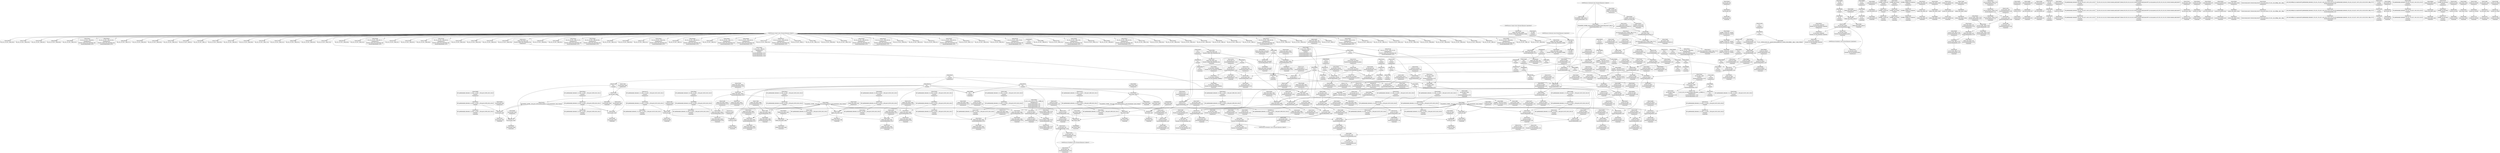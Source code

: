 digraph {
	CE0x4793b70 [shape=record,shape=Mrecord,label="{CE0x4793b70|current_sid:_tobool|security/selinux/hooks.c,218}"]
	CE0x47b1970 [shape=record,shape=Mrecord,label="{CE0x47b1970|i64*_getelementptr_inbounds_(_2_x_i64_,_2_x_i64_*___llvm_gcov_ctr98,_i64_0,_i64_1)|*Constant*|*SummSource*}"]
	CE0x47c7780 [shape=record,shape=Mrecord,label="{CE0x47c7780|0:_i8,_8:_i32,_24:_%struct.selinux_audit_data*,_:_SCMRE_0,1_|*MultipleSource*|security/selinux/hooks.c, 5128|security/selinux/hooks.c,5133}"]
	CE0x54793f0 [shape=record,shape=Mrecord,label="{CE0x54793f0|selinux_shm_shmat:_tmp11|security/selinux/hooks.c,5379}"]
	CE0x47d1430 [shape=record,shape=Mrecord,label="{CE0x47d1430|current_sid:_tmp4|security/selinux/hooks.c,218|*SummSource*}"]
	CE0x47d7c00 [shape=record,shape=Mrecord,label="{CE0x47d7c00|current_sid:_tmp22|security/selinux/hooks.c,218}"]
	CE0x4794ea0 [shape=record,shape=Mrecord,label="{CE0x4794ea0|current_sid:_tmp8|security/selinux/hooks.c,218}"]
	CE0x477a940 [shape=record,shape=Mrecord,label="{CE0x477a940|80:_i32,_112:_i8*,_:_CRE_52,53_}"]
	CE0x47d00a0 [shape=record,shape=Mrecord,label="{CE0x47d00a0|avc_has_perm:_tclass|Function::avc_has_perm&Arg::tclass::|*SummSink*}"]
	CE0x478ea40 [shape=record,shape=Mrecord,label="{CE0x478ea40|80:_i32,_112:_i8*,_:_CRE_2,3_}"]
	CE0x4795410 [shape=record,shape=Mrecord,label="{CE0x4795410|ipc_has_perm:_call|security/selinux/hooks.c,5129}"]
	CE0x47a24f0 [shape=record,shape=Mrecord,label="{CE0x47a24f0|selinux_shm_shmat:_tmp10|security/selinux/hooks.c,5379|*SummSource*}"]
	CE0x4798540 [shape=record,shape=Mrecord,label="{CE0x4798540|i64_5|*Constant*}"]
	CE0x4796180 [shape=record,shape=Mrecord,label="{CE0x4796180|ipc_has_perm:_bb}"]
	CE0x479f0f0 [shape=record,shape=Mrecord,label="{CE0x479f0f0|selinux_shm_shmat:_perms.0|*SummSink*}"]
	CE0x47c6f90 [shape=record,shape=Mrecord,label="{CE0x47c6f90|ipc_has_perm:_tmp5|security/selinux/hooks.c,5131|*SummSink*}"]
	CE0x4783050 [shape=record,shape=Mrecord,label="{CE0x4783050|80:_i32,_112:_i8*,_:_CRE_152,160_|*MultipleSource*|Function::selinux_shm_shmat&Arg::shp::|security/selinux/hooks.c,5379}"]
	CE0x47cdfb0 [shape=record,shape=Mrecord,label="{CE0x47cdfb0|ipc_has_perm:_sclass|security/selinux/hooks.c,5136|*SummSink*}"]
	CE0x478d770 [shape=record,shape=Mrecord,label="{CE0x478d770|80:_i32,_112:_i8*,_:_CRE_31,32_}"]
	CE0x4790f50 [shape=record,shape=Mrecord,label="{CE0x4790f50|80:_i32,_112:_i8*,_:_CRE_10,11_}"]
	CE0x47a2480 [shape=record,shape=Mrecord,label="{CE0x47a2480|selinux_shm_shmat:_tmp10|security/selinux/hooks.c,5379}"]
	CE0x47985b0 [shape=record,shape=Mrecord,label="{CE0x47985b0|i64_5|*Constant*|*SummSource*}"]
	CE0x47883f0 [shape=record,shape=Mrecord,label="{CE0x47883f0|_call_void_mcount()_#3|*SummSource*}"]
	CE0x478c070 [shape=record,shape=Mrecord,label="{CE0x478c070|80:_i32,_112:_i8*,_:_CRE_15,16_}"]
	CE0x477b510 [shape=record,shape=Mrecord,label="{CE0x477b510|GLOBAL:_current_sid|*Constant*}"]
	CE0x47c6290 [shape=record,shape=Mrecord,label="{CE0x47c6290|GLOBAL:_get_current|*Constant*|*SummSink*}"]
	CE0x47e21f0 [shape=record,shape=Mrecord,label="{CE0x47e21f0|GLOBAL:_lockdep_rcu_suspicious|*Constant*}"]
	CE0x4780c30 [shape=record,shape=Mrecord,label="{CE0x4780c30|selinux_shm_shmat:_bb|*SummSource*}"]
	CE0x4793d90 [shape=record,shape=Mrecord,label="{CE0x4793d90|80:_i32,_112:_i8*,_:_CRE_57,58_}"]
	CE0x47ad480 [shape=record,shape=Mrecord,label="{CE0x47ad480|current_sid:_tmp13|security/selinux/hooks.c,218|*SummSource*}"]
	CE0x47d3e70 [shape=record,shape=Mrecord,label="{CE0x47d3e70|_ret_%struct.task_struct*_%tmp4,_!dbg_!27714|./arch/x86/include/asm/current.h,14|*SummSink*}"]
	CE0x4819770 [shape=record,shape=Mrecord,label="{CE0x4819770|get_current:_tmp}"]
	CE0x47b7090 [shape=record,shape=Mrecord,label="{CE0x47b7090|i64*_getelementptr_inbounds_(_2_x_i64_,_2_x_i64_*___llvm_gcov_ctr294,_i64_0,_i64_1)|*Constant*|*SummSink*}"]
	CE0x479c680 [shape=record,shape=Mrecord,label="{CE0x479c680|selinux_shm_shmat:_if.end}"]
	CE0x477de60 [shape=record,shape=Mrecord,label="{CE0x477de60|i64*_getelementptr_inbounds_(_6_x_i64_,_6_x_i64_*___llvm_gcov_ctr316,_i64_0,_i64_4)|*Constant*|*SummSink*}"]
	CE0x478f250 [shape=record,shape=Mrecord,label="{CE0x478f250|get_current:_tmp1|*SummSource*}"]
	CE0x47a7ee0 [shape=record,shape=Mrecord,label="{CE0x47a7ee0|current_sid:_land.lhs.true|*SummSink*}"]
	CE0x4794aa0 [shape=record,shape=Mrecord,label="{CE0x4794aa0|80:_i32,_112:_i8*,_:_CRE_68,69_}"]
	CE0x47905c0 [shape=record,shape=Mrecord,label="{CE0x47905c0|80:_i32,_112:_i8*,_:_CRE_80,84_|*MultipleSource*|Function::selinux_shm_shmat&Arg::shp::|security/selinux/hooks.c,5379}"]
	CE0x47d91a0 [shape=record,shape=Mrecord,label="{CE0x47d91a0|current_sid:_tmp8|security/selinux/hooks.c,218|*SummSink*}"]
	CE0x4058140 [shape=record,shape=Mrecord,label="{CE0x4058140|GLOBAL:___llvm_gcov_ctr316|Global_var:__llvm_gcov_ctr316|*SummSource*}"]
	CE0x477e0d0 [shape=record,shape=Mrecord,label="{CE0x477e0d0|selinux_shm_shmat:_if.then|*SummSource*}"]
	CE0x47d80a0 [shape=record,shape=Mrecord,label="{CE0x47d80a0|current_sid:_tmp23|security/selinux/hooks.c,218}"]
	CE0x47d9e70 [shape=record,shape=Mrecord,label="{CE0x47d9e70|GLOBAL:___llvm_gcov_ctr125|Global_var:__llvm_gcov_ctr125|*SummSource*}"]
	CE0x47929f0 [shape=record,shape=Mrecord,label="{CE0x47929f0|selinux_shm_shmat:_tmp4|security/selinux/hooks.c,5374|*SummSource*}"]
	CE0x47a6060 [shape=record,shape=Mrecord,label="{CE0x47a6060|80:_i32,_112:_i8*,_:_CRE_38,39_}"]
	CE0x47ccde0 [shape=record,shape=Mrecord,label="{CE0x47ccde0|ipc_has_perm:_sid1|security/selinux/hooks.c,5136}"]
	CE0x47d0ae0 [shape=record,shape=Mrecord,label="{CE0x47d0ae0|avc_has_perm:_auditdata|Function::avc_has_perm&Arg::auditdata::|*SummSink*}"]
	CE0x4797bb0 [shape=record,shape=Mrecord,label="{CE0x4797bb0|_ret_i32_%call2,_!dbg_!27728|security/selinux/hooks.c,5136}"]
	CE0x4793000 [shape=record,shape=Mrecord,label="{CE0x4793000|ipc_has_perm:_key|security/selinux/hooks.c,5134|*SummSource*}"]
	CE0x47b77c0 [shape=record,shape=Mrecord,label="{CE0x47b77c0|current_sid:_tmp3|*SummSource*}"]
	CE0x47a82f0 [shape=record,shape=Mrecord,label="{CE0x47a82f0|current_sid:_bb|*SummSource*}"]
	CE0x47a6bd0 [shape=record,shape=Mrecord,label="{CE0x47a6bd0|80:_i32,_112:_i8*,_:_CRE_43,44_}"]
	CE0x47b25a0 [shape=record,shape=Mrecord,label="{CE0x47b25a0|i64*_getelementptr_inbounds_(_11_x_i64_,_11_x_i64_*___llvm_gcov_ctr125,_i64_0,_i64_8)|*Constant*|*SummSource*}"]
	CE0x47cd720 [shape=record,shape=Mrecord,label="{CE0x47cd720|ipc_has_perm:_tmp7|security/selinux/hooks.c,5136}"]
	CE0x479be30 [shape=record,shape=Mrecord,label="{CE0x479be30|selinux_shm_shmat:_shmflg|Function::selinux_shm_shmat&Arg::shmflg::|*SummSink*}"]
	CE0x47d83d0 [shape=record,shape=Mrecord,label="{CE0x47d83d0|get_current:_tmp1}"]
	CE0x47d7d70 [shape=record,shape=Mrecord,label="{CE0x47d7d70|current_sid:_tmp22|security/selinux/hooks.c,218|*SummSource*}"]
	CE0x47a7480 [shape=record,shape=Mrecord,label="{CE0x47a7480|current_sid:_tmp2}"]
	CE0x479a1b0 [shape=record,shape=Mrecord,label="{CE0x479a1b0|i64_4|*Constant*|*SummSink*}"]
	CE0x47a5ba0 [shape=record,shape=Mrecord,label="{CE0x47a5ba0|80:_i32,_112:_i8*,_:_CRE_34,35_}"]
	CE0x47adc90 [shape=record,shape=Mrecord,label="{CE0x47adc90|_call_void_mcount()_#3}"]
	CE0x47cdb50 [shape=record,shape=Mrecord,label="{CE0x47cdb50|ipc_has_perm:_tmp7|security/selinux/hooks.c,5136|*SummSink*}"]
	CE0x47b78b0 [shape=record,shape=Mrecord,label="{CE0x47b78b0|get_current:_tmp4|./arch/x86/include/asm/current.h,14}"]
	CE0x479bc50 [shape=record,shape=Mrecord,label="{CE0x479bc50|selinux_shm_shmat:_tmp5|security/selinux/hooks.c,5374}"]
	CE0x4788110 [shape=record,shape=Mrecord,label="{CE0x4788110|ipc_has_perm:_tmp3|*SummSink*}"]
	CE0x479e0e0 [shape=record,shape=Mrecord,label="{CE0x479e0e0|COLLAPSED:_GCMRE___llvm_gcov_ctr316_internal_global_6_x_i64_zeroinitializer:_elem_0:default:}"]
	CE0x47b32e0 [shape=record,shape=Mrecord,label="{CE0x47b32e0|current_sid:_tmp11|security/selinux/hooks.c,218}"]
	CE0x4784410 [shape=record,shape=Mrecord,label="{CE0x4784410|80:_i32,_112:_i8*,_:_CRE_4,5_}"]
	CE0x4798240 [shape=record,shape=Mrecord,label="{CE0x4798240|_ret_i32_%call2,_!dbg_!27728|security/selinux/hooks.c,5136|*SummSource*}"]
	CE0x4790860 [shape=record,shape=Mrecord,label="{CE0x4790860|80:_i32,_112:_i8*,_:_CRE_84,88_|*MultipleSource*|Function::selinux_shm_shmat&Arg::shp::|security/selinux/hooks.c,5379}"]
	CE0x47a63c0 [shape=record,shape=Mrecord,label="{CE0x47a63c0|80:_i32,_112:_i8*,_:_CRE_7,8_}"]
	CE0x47a96b0 [shape=record,shape=Mrecord,label="{CE0x47a96b0|_call_void_mcount()_#3}"]
	CE0x47983b0 [shape=record,shape=Mrecord,label="{CE0x47983b0|_ret_i32_%call2,_!dbg_!27728|security/selinux/hooks.c,5136|*SummSink*}"]
	CE0x47a2eb0 [shape=record,shape=Mrecord,label="{CE0x47a2eb0|_call_void_mcount()_#3|*SummSink*}"]
	CE0x47b3560 [shape=record,shape=Mrecord,label="{CE0x47b3560|current_sid:_tmp11|security/selinux/hooks.c,218|*SummSink*}"]
	CE0x4787ba0 [shape=record,shape=Mrecord,label="{CE0x4787ba0|selinux_shm_shmat:_shmflg|Function::selinux_shm_shmat&Arg::shmflg::|*SummSource*}"]
	CE0x54791c0 [shape=record,shape=Mrecord,label="{CE0x54791c0|selinux_shm_shmat:_tmp11|security/selinux/hooks.c,5379|*SummSink*}"]
	CE0x47dbe40 [shape=record,shape=Mrecord,label="{CE0x47dbe40|current_sid:_tmp}"]
	CE0x47e28d0 [shape=record,shape=Mrecord,label="{CE0x47e28d0|i32_218|*Constant*}"]
	CE0x47b7fc0 [shape=record,shape=Mrecord,label="{CE0x47b7fc0|current_sid:_do.end}"]
	CE0x47afce0 [shape=record,shape=Mrecord,label="{CE0x47afce0|current_sid:_tobool|security/selinux/hooks.c,218|*SummSource*}"]
	CE0x47b6fe0 [shape=record,shape=Mrecord,label="{CE0x47b6fe0|GLOBAL:_current_sid.__warned|Global_var:current_sid.__warned|*SummSink*}"]
	CE0x479dcd0 [shape=record,shape=Mrecord,label="{CE0x479dcd0|_ret_i32_%tmp24,_!dbg_!27742|security/selinux/hooks.c,220}"]
	CE0x47a6750 [shape=record,shape=Mrecord,label="{CE0x47a6750|80:_i32,_112:_i8*,_:_CRE_39,40_}"]
	CE0x47cb230 [shape=record,shape=Mrecord,label="{CE0x47cb230|i64*_getelementptr_inbounds_(_11_x_i64_,_11_x_i64_*___llvm_gcov_ctr125,_i64_0,_i64_10)|*Constant*}"]
	CE0x4788350 [shape=record,shape=Mrecord,label="{CE0x4788350|_call_void_mcount()_#3}"]
	CE0x47b7720 [shape=record,shape=Mrecord,label="{CE0x47b7720|current_sid:_tmp3}"]
	CE0x47c9b50 [shape=record,shape=Mrecord,label="{CE0x47c9b50|i8*_getelementptr_inbounds_(_45_x_i8_,_45_x_i8_*_.str12,_i32_0,_i32_0)|*Constant*}"]
	CE0x47ca240 [shape=record,shape=Mrecord,label="{CE0x47ca240|i64*_getelementptr_inbounds_(_11_x_i64_,_11_x_i64_*___llvm_gcov_ctr125,_i64_0,_i64_9)|*Constant*|*SummSink*}"]
	CE0x47d7760 [shape=record,shape=Mrecord,label="{CE0x47d7760|current_sid:_security|security/selinux/hooks.c,218|*SummSink*}"]
	CE0x4819920 [shape=record,shape=Mrecord,label="{CE0x4819920|COLLAPSED:_GCMRE___llvm_gcov_ctr98_internal_global_2_x_i64_zeroinitializer:_elem_0:default:}"]
	CE0x478d510 [shape=record,shape=Mrecord,label="{CE0x478d510|80:_i32,_112:_i8*,_:_CRE_29,30_}"]
	CE0x477aba0 [shape=record,shape=Mrecord,label="{CE0x477aba0|80:_i32,_112:_i8*,_:_CRE_54,55_}"]
	CE0x4792f30 [shape=record,shape=Mrecord,label="{CE0x4792f30|ipc_has_perm:_key|security/selinux/hooks.c,5134}"]
	CE0x47ceac0 [shape=record,shape=Mrecord,label="{CE0x47ceac0|i32_(i32,_i32,_i16,_i32,_%struct.common_audit_data*)*_bitcast_(i32_(i32,_i32,_i16,_i32,_%struct.common_audit_data.495*)*_avc_has_perm_to_i32_(i32,_i32,_i16,_i32,_%struct.common_audit_data*)*)|*Constant*}"]
	CE0x47cec40 [shape=record,shape=Mrecord,label="{CE0x47cec40|i32_(i32,_i32,_i16,_i32,_%struct.common_audit_data*)*_bitcast_(i32_(i32,_i32,_i16,_i32,_%struct.common_audit_data.495*)*_avc_has_perm_to_i32_(i32,_i32,_i16,_i32,_%struct.common_audit_data*)*)|*Constant*|*SummSource*}"]
	CE0x47972d0 [shape=record,shape=Mrecord,label="{CE0x47972d0|ipc_has_perm:_entry}"]
	CE0x47d4520 [shape=record,shape=Mrecord,label="{CE0x47d4520|current_sid:_sid|security/selinux/hooks.c,220|*SummSource*}"]
	CE0x4793c60 [shape=record,shape=Mrecord,label="{CE0x4793c60|80:_i32,_112:_i8*,_:_CRE_56,57_}"]
	CE0x47b08c0 [shape=record,shape=Mrecord,label="{CE0x47b08c0|ipc_has_perm:_security|security/selinux/hooks.c,5131|*SummSource*}"]
	CE0x479fcb0 [shape=record,shape=Mrecord,label="{CE0x479fcb0|selinux_shm_shmat:_shm_perm|security/selinux/hooks.c,5379|*SummSource*}"]
	CE0x479d430 [shape=record,shape=Mrecord,label="{CE0x479d430|current_sid:_if.end}"]
	CE0x47d5570 [shape=record,shape=Mrecord,label="{CE0x47d5570|current_sid:_tmp24|security/selinux/hooks.c,220|*SummSink*}"]
	CE0x47d6d10 [shape=record,shape=Mrecord,label="{CE0x47d6d10|current_sid:_tmp21|security/selinux/hooks.c,218}"]
	CE0x4798920 [shape=record,shape=Mrecord,label="{CE0x4798920|current_sid:_tmp9|security/selinux/hooks.c,218|*SummSink*}"]
	CE0x47ce300 [shape=record,shape=Mrecord,label="{CE0x47ce300|ipc_has_perm:_tmp8|security/selinux/hooks.c,5136|*SummSource*}"]
	CE0x47864c0 [shape=record,shape=Mrecord,label="{CE0x47864c0|i64*_getelementptr_inbounds_(_6_x_i64_,_6_x_i64_*___llvm_gcov_ctr316,_i64_0,_i64_0)|*Constant*|*SummSink*}"]
	CE0x47d1320 [shape=record,shape=Mrecord,label="{CE0x47d1320|i64_3|*Constant*|*SummSink*}"]
	CE0x47b01a0 [shape=record,shape=Mrecord,label="{CE0x47b01a0|i32_10|*Constant*}"]
	CE0x47b7100 [shape=record,shape=Mrecord,label="{CE0x47b7100|i64_1|*Constant*}"]
	CE0x479eb30 [shape=record,shape=Mrecord,label="{CE0x479eb30|selinux_shm_shmat:_tmp9|security/selinux/hooks.c,5377|*SummSink*}"]
	CE0x478b180 [shape=record,shape=Mrecord,label="{CE0x478b180|i64_1|*Constant*}"]
	CE0x4057fd0 [shape=record,shape=Mrecord,label="{CE0x4057fd0|i64_0|*Constant*|*SummSink*}"]
	CE0x47993d0 [shape=record,shape=Mrecord,label="{CE0x47993d0|_call_void_mcount()_#3|*SummSource*}"]
	CE0x47cff30 [shape=record,shape=Mrecord,label="{CE0x47cff30|avc_has_perm:_tclass|Function::avc_has_perm&Arg::tclass::|*SummSource*}"]
	CE0x47a1ea0 [shape=record,shape=Mrecord,label="{CE0x47a1ea0|i64*_getelementptr_inbounds_(_6_x_i64_,_6_x_i64_*___llvm_gcov_ctr316,_i64_0,_i64_4)|*Constant*}"]
	CE0x477efb0 [shape=record,shape=Mrecord,label="{CE0x477efb0|selinux_shm_shmat:_tmp8|security/selinux/hooks.c,5377}"]
	CE0x47945e0 [shape=record,shape=Mrecord,label="{CE0x47945e0|80:_i32,_112:_i8*,_:_CRE_64,65_}"]
	CE0x47cfaf0 [shape=record,shape=Mrecord,label="{CE0x47cfaf0|avc_has_perm:_tsid|Function::avc_has_perm&Arg::tsid::|*SummSource*}"]
	CE0x4798e70 [shape=record,shape=Mrecord,label="{CE0x4798e70|current_sid:_tmp10|security/selinux/hooks.c,218|*SummSink*}"]
	CE0x47b7540 [shape=record,shape=Mrecord,label="{CE0x47b7540|current_sid:_call|security/selinux/hooks.c,218}"]
	CE0x478d8a0 [shape=record,shape=Mrecord,label="{CE0x478d8a0|80:_i32,_112:_i8*,_:_CRE_32,33_}"]
	CE0x47ae0a0 [shape=record,shape=Mrecord,label="{CE0x47ae0a0|i64*_getelementptr_inbounds_(_11_x_i64_,_11_x_i64_*___llvm_gcov_ctr125,_i64_0,_i64_1)|*Constant*}"]
	CE0x4790ac0 [shape=record,shape=Mrecord,label="{CE0x4790ac0|80:_i32,_112:_i8*,_:_CRE_88,92_|*MultipleSource*|Function::selinux_shm_shmat&Arg::shp::|security/selinux/hooks.c,5379}"]
	CE0x47cbba0 [shape=record,shape=Mrecord,label="{CE0x47cbba0|current_sid:_land.lhs.true2}"]
	CE0x47d3f10 [shape=record,shape=Mrecord,label="{CE0x47d3f10|current_sid:_tmp23|security/selinux/hooks.c,218|*SummSink*}"]
	CE0x47e1780 [shape=record,shape=Mrecord,label="{CE0x47e1780|i8_1|*Constant*|*SummSink*}"]
	CE0x478f5c0 [shape=record,shape=Mrecord,label="{CE0x478f5c0|selinux_shm_shmat:_if.else}"]
	CE0x4783b30 [shape=record,shape=Mrecord,label="{CE0x4783b30|80:_i32,_112:_i8*,_:_CRE_192,200_|*MultipleSource*|Function::selinux_shm_shmat&Arg::shp::|security/selinux/hooks.c,5379}"]
	CE0x4790100 [shape=record,shape=Mrecord,label="{CE0x4790100|80:_i32,_112:_i8*,_:_CRE_70,71_}"]
	CE0x47d76c0 [shape=record,shape=Mrecord,label="{CE0x47d76c0|current_sid:_security|security/selinux/hooks.c,218|*SummSource*}"]
	CE0x478d3e0 [shape=record,shape=Mrecord,label="{CE0x478d3e0|80:_i32,_112:_i8*,_:_CRE_28,29_}"]
	CE0x47a6d00 [shape=record,shape=Mrecord,label="{CE0x47a6d00|80:_i32,_112:_i8*,_:_CRE_44,45_}"]
	CE0x47d1390 [shape=record,shape=Mrecord,label="{CE0x47d1390|current_sid:_tmp4|security/selinux/hooks.c,218}"]
	CE0x47ce180 [shape=record,shape=Mrecord,label="{CE0x47ce180|ipc_has_perm:_tmp8|security/selinux/hooks.c,5136}"]
	CE0x47a5850 [shape=record,shape=Mrecord,label="{CE0x47a5850|selinux_shm_shmat:_tmp5|security/selinux/hooks.c,5374|*SummSink*}"]
	CE0x477bc90 [shape=record,shape=Mrecord,label="{CE0x477bc90|80:_i32,_112:_i8*,_:_CRE_18,19_}"]
	CE0x47f4140 [shape=record,shape=Mrecord,label="{CE0x47f4140|%struct.task_struct*_(%struct.task_struct**)*_asm_movq_%gs:$_1:P_,$0_,_r,im,_dirflag_,_fpsr_,_flags_|*SummSink*}"]
	CE0x47997d0 [shape=record,shape=Mrecord,label="{CE0x47997d0|ipc_has_perm:_call|security/selinux/hooks.c,5129|*SummSource*}"]
	CE0x47e1b10 [shape=record,shape=Mrecord,label="{CE0x47e1b10|_call_void_lockdep_rcu_suspicious(i8*_getelementptr_inbounds_(_25_x_i8_,_25_x_i8_*_.str3,_i32_0,_i32_0),_i32_218,_i8*_getelementptr_inbounds_(_45_x_i8_,_45_x_i8_*_.str12,_i32_0,_i32_0))_#10,_!dbg_!27727|security/selinux/hooks.c,218|*SummSink*}"]
	CE0x47cadb0 [shape=record,shape=Mrecord,label="{CE0x47cadb0|current_sid:_tmp18|security/selinux/hooks.c,218|*SummSink*}"]
	CE0x47a64f0 [shape=record,shape=Mrecord,label="{CE0x47a64f0|80:_i32,_112:_i8*,_:_CRE_8,9_}"]
	CE0x47b12d0 [shape=record,shape=Mrecord,label="{CE0x47b12d0|GLOBAL:_current_sid|*Constant*|*SummSink*}"]
	CE0x47b45d0 [shape=record,shape=Mrecord,label="{CE0x47b45d0|i64*_getelementptr_inbounds_(_11_x_i64_,_11_x_i64_*___llvm_gcov_ctr125,_i64_0,_i64_0)|*Constant*|*SummSource*}"]
	CE0x4797890 [shape=record,shape=Mrecord,label="{CE0x4797890|ipc_has_perm:_ipc_perms|Function::ipc_has_perm&Arg::ipc_perms::}"]
	CE0x4792b90 [shape=record,shape=Mrecord,label="{CE0x4792b90|selinux_shm_shmat:_tmp4|security/selinux/hooks.c,5374|*SummSink*}"]
	CE0x47cf410 [shape=record,shape=Mrecord,label="{CE0x47cf410|avc_has_perm:_requested|Function::avc_has_perm&Arg::requested::|*SummSink*}"]
	CE0x47a1490 [shape=record,shape=Mrecord,label="{CE0x47a1490|i1_true|*Constant*}"]
	CE0x47b3850 [shape=record,shape=Mrecord,label="{CE0x47b3850|current_sid:_tmp12|security/selinux/hooks.c,218|*SummSource*}"]
	CE0x47a1f60 [shape=record,shape=Mrecord,label="{CE0x47a1f60|selinux_shm_shmat:_tmp7|security/selinux/hooks.c,5375}"]
	CE0x47cc4d0 [shape=record,shape=Mrecord,label="{CE0x47cc4d0|ipc_has_perm:_u|security/selinux/hooks.c,5134|*SummSink*}"]
	CE0x47cab10 [shape=record,shape=Mrecord,label="{CE0x47cab10|current_sid:_tmp18|security/selinux/hooks.c,218}"]
	CE0x4795760 [shape=record,shape=Mrecord,label="{CE0x4795760|selinux_shm_shmat:_tmp6|security/selinux/hooks.c,5375}"]
	CE0x47a8740 [shape=record,shape=Mrecord,label="{CE0x47a8740|ipc_has_perm:_ad|security/selinux/hooks.c, 5128}"]
	CE0x478f010 [shape=record,shape=Mrecord,label="{CE0x478f010|i64*_getelementptr_inbounds_(_6_x_i64_,_6_x_i64_*___llvm_gcov_ctr316,_i64_0,_i64_3)|*Constant*}"]
	CE0x478dcc0 [shape=record,shape=Mrecord,label="{CE0x478dcc0|i64*_getelementptr_inbounds_(_6_x_i64_,_6_x_i64_*___llvm_gcov_ctr316,_i64_0,_i64_4)|*Constant*|*SummSource*}"]
	CE0x479efe0 [shape=record,shape=Mrecord,label="{CE0x479efe0|selinux_shm_shmat:_perms.0|*SummSource*}"]
	CE0x47a2ac0 [shape=record,shape=Mrecord,label="{CE0x47a2ac0|selinux_shm_shmat:_shp|Function::selinux_shm_shmat&Arg::shp::|*SummSink*}"]
	CE0x47a1260 [shape=record,shape=Mrecord,label="{CE0x47a1260|current_sid:_tmp14|security/selinux/hooks.c,218|*SummSink*}"]
	CE0x478e8a0 [shape=record,shape=Mrecord,label="{CE0x478e8a0|80:_i32,_112:_i8*,_:_CRE_1,2_}"]
	CE0x47932c0 [shape=record,shape=Mrecord,label="{CE0x47932c0|ipc_has_perm:_sid1|security/selinux/hooks.c,5136|*SummSink*}"]
	CE0x47d7e70 [shape=record,shape=Mrecord,label="{CE0x47d7e70|current_sid:_tmp22|security/selinux/hooks.c,218|*SummSink*}"]
	CE0x477a5b0 [shape=record,shape=Mrecord,label="{CE0x477a5b0|80:_i32,_112:_i8*,_:_CRE_49,50_}"]
	CE0x47d58b0 [shape=record,shape=Mrecord,label="{CE0x47d58b0|get_current:_bb|*SummSource*}"]
	CE0x477a200 [shape=record,shape=Mrecord,label="{CE0x477a200|80:_i32,_112:_i8*,_:_CRE_46,47_}"]
	CE0x47d6880 [shape=record,shape=Mrecord,label="{CE0x47d6880|current_sid:_cred|security/selinux/hooks.c,218|*SummSink*}"]
	CE0x47e1a30 [shape=record,shape=Mrecord,label="{CE0x47e1a30|_call_void_lockdep_rcu_suspicious(i8*_getelementptr_inbounds_(_25_x_i8_,_25_x_i8_*_.str3,_i32_0,_i32_0),_i32_218,_i8*_getelementptr_inbounds_(_45_x_i8_,_45_x_i8_*_.str12,_i32_0,_i32_0))_#10,_!dbg_!27727|security/selinux/hooks.c,218}"]
	CE0x4798680 [shape=record,shape=Mrecord,label="{CE0x4798680|i64_5|*Constant*|*SummSink*}"]
	CE0x47d3d60 [shape=record,shape=Mrecord,label="{CE0x47d3d60|_ret_%struct.task_struct*_%tmp4,_!dbg_!27714|./arch/x86/include/asm/current.h,14}"]
	CE0x47c5f40 [shape=record,shape=Mrecord,label="{CE0x47c5f40|GLOBAL:_get_current|*Constant*}"]
	CE0x47c7710 [shape=record,shape=Mrecord,label="{CE0x47c7710|ipc_has_perm:_key|security/selinux/hooks.c,5134|*SummSink*}"]
	CE0x477ec20 [shape=record,shape=Mrecord,label="{CE0x477ec20|selinux_shm_shmat:_bb}"]
	CE0x477b240 [shape=record,shape=Mrecord,label="{CE0x477b240|ipc_has_perm:_call|security/selinux/hooks.c,5129|*SummSink*}"]
	CE0x47d4e20 [shape=record,shape=Mrecord,label="{CE0x47d4e20|i64*_getelementptr_inbounds_(_2_x_i64_,_2_x_i64_*___llvm_gcov_ctr98,_i64_0,_i64_0)|*Constant*|*SummSource*}"]
	CE0x47b4120 [shape=record,shape=Mrecord,label="{CE0x47b4120|%struct.task_struct*_(%struct.task_struct**)*_asm_movq_%gs:$_1:P_,$0_,_r,im,_dirflag_,_fpsr_,_flags_}"]
	CE0x478cd80 [shape=record,shape=Mrecord,label="{CE0x478cd80|selinux_shm_shmat:_tmp2|security/selinux/hooks.c,5374|*SummSource*}"]
	CE0x4797700 [shape=record,shape=Mrecord,label="{CE0x4797700|ipc_has_perm:_entry|*SummSink*}"]
	CE0x47d0ca0 [shape=record,shape=Mrecord,label="{CE0x47d0ca0|_ret_i32_%retval.0,_!dbg_!27728|security/selinux/avc.c,775|*SummSource*}"]
	CE0x4793ff0 [shape=record,shape=Mrecord,label="{CE0x4793ff0|80:_i32,_112:_i8*,_:_CRE_59,60_}"]
	CE0x47cf660 [shape=record,shape=Mrecord,label="{CE0x47cf660|avc_has_perm:_ssid|Function::avc_has_perm&Arg::ssid::}"]
	CE0x47e2c00 [shape=record,shape=Mrecord,label="{CE0x47e2c00|i32_218|*Constant*|*SummSink*}"]
	CE0x47d88f0 [shape=record,shape=Mrecord,label="{CE0x47d88f0|current_sid:_tmp4|security/selinux/hooks.c,218|*SummSink*}"]
	CE0x47957d0 [shape=record,shape=Mrecord,label="{CE0x47957d0|selinux_shm_shmat:_tmp6|security/selinux/hooks.c,5375|*SummSink*}"]
	CE0x478c2d0 [shape=record,shape=Mrecord,label="{CE0x478c2d0|80:_i32,_112:_i8*,_:_CRE_17,18_}"]
	CE0x477eb20 [shape=record,shape=Mrecord,label="{CE0x477eb20|selinux_shm_shmat:_tmp|*SummSource*}"]
	CE0x649cf10 [shape=record,shape=Mrecord,label="{CE0x649cf10|i64_2|*Constant*}"]
	CE0x477ef40 [shape=record,shape=Mrecord,label="{CE0x477ef40|selinux_shm_shmat:_tmp8|security/selinux/hooks.c,5377|*SummSource*}"]
	CE0x47b4010 [shape=record,shape=Mrecord,label="{CE0x47b4010|GLOBAL:_current_task|Global_var:current_task|*SummSink*}"]
	CE0x47cc310 [shape=record,shape=Mrecord,label="{CE0x47cc310|ipc_has_perm:_u|security/selinux/hooks.c,5134|*SummSource*}"]
	CE0x477a810 [shape=record,shape=Mrecord,label="{CE0x477a810|80:_i32,_112:_i8*,_:_CRE_51,52_}"]
	CE0x479cea0 [shape=record,shape=Mrecord,label="{CE0x479cea0|current_sid:_call|security/selinux/hooks.c,218|*SummSource*}"]
	CE0x47e27a0 [shape=record,shape=Mrecord,label="{CE0x47e27a0|i8*_getelementptr_inbounds_(_25_x_i8_,_25_x_i8_*_.str3,_i32_0,_i32_0)|*Constant*|*SummSink*}"]
	CE0x66da970 [shape=record,shape=Mrecord,label="{CE0x66da970|selinux_shm_shmat:_tobool|security/selinux/hooks.c,5374|*SummSink*}"]
	CE0x47b2c80 [shape=record,shape=Mrecord,label="{CE0x47b2c80|current_sid:_tmp5|security/selinux/hooks.c,218|*SummSink*}"]
	CE0x478e670 [shape=record,shape=Mrecord,label="{CE0x478e670|selinux_shm_shmat:_call|security/selinux/hooks.c,5379|*SummSink*}"]
	CE0x47cb480 [shape=record,shape=Mrecord,label="{CE0x47cb480|i64*_getelementptr_inbounds_(_11_x_i64_,_11_x_i64_*___llvm_gcov_ctr125,_i64_0,_i64_10)|*Constant*|*SummSource*}"]
	CE0x47b3c20 [shape=record,shape=Mrecord,label="{CE0x47b3c20|i64*_getelementptr_inbounds_(_11_x_i64_,_11_x_i64_*___llvm_gcov_ctr125,_i64_0,_i64_6)|*Constant*}"]
	CE0x478f080 [shape=record,shape=Mrecord,label="{CE0x478f080|GLOBAL:___llvm_gcov_ctr316|Global_var:__llvm_gcov_ctr316|*SummSink*}"]
	CE0x4795ca0 [shape=record,shape=Mrecord,label="{CE0x4795ca0|_ret_i32_%call,_!dbg_!27724|security/selinux/hooks.c,5379|*SummSink*}"]
	CE0x477beb0 [shape=record,shape=Mrecord,label="{CE0x477beb0|80:_i32,_112:_i8*,_:_CRE_20,21_}"]
	CE0x47d02e0 [shape=record,shape=Mrecord,label="{CE0x47d02e0|_ret_i32_%retval.0,_!dbg_!27728|security/selinux/avc.c,775}"]
	CE0x47b39c0 [shape=record,shape=Mrecord,label="{CE0x47b39c0|current_sid:_tmp12|security/selinux/hooks.c,218|*SummSink*}"]
	CE0x47b0c20 [shape=record,shape=Mrecord,label="{CE0x47b0c20|ipc_has_perm:_tmp4|*LoadInst*|security/selinux/hooks.c,5131|*SummSource*}"]
	CE0x47a2f50 [shape=record,shape=Mrecord,label="{CE0x47a2f50|selinux_shm_shmat:_bb|*SummSink*}"]
	CE0x47b0bb0 [shape=record,shape=Mrecord,label="{CE0x47b0bb0|ipc_has_perm:_tmp5|security/selinux/hooks.c,5131}"]
	CE0x4781b40 [shape=record,shape=Mrecord,label="{CE0x4781b40|selinux_shm_shmat:_tmp1}"]
	CE0x47c5720 [shape=record,shape=Mrecord,label="{CE0x47c5720|current_sid:_tmp20|security/selinux/hooks.c,218|*SummSink*}"]
	CE0x4781f60 [shape=record,shape=Mrecord,label="{CE0x4781f60|selinux_shm_shmat:_entry|*SummSink*}"]
	CE0x4796f50 [shape=record,shape=Mrecord,label="{CE0x4796f50|_ret_i32_%call,_!dbg_!27724|security/selinux/hooks.c,5379}"]
	CE0x47ae170 [shape=record,shape=Mrecord,label="{CE0x47ae170|i64*_getelementptr_inbounds_(_11_x_i64_,_11_x_i64_*___llvm_gcov_ctr125,_i64_0,_i64_1)|*Constant*|*SummSource*}"]
	CE0x47d5990 [shape=record,shape=Mrecord,label="{CE0x47d5990|get_current:_bb|*SummSink*}"]
	CE0x478f360 [shape=record,shape=Mrecord,label="{CE0x478f360|selinux_shm_shmat:_if.else|*SummSource*}"]
	CE0x4794380 [shape=record,shape=Mrecord,label="{CE0x4794380|80:_i32,_112:_i8*,_:_CRE_62,63_}"]
	CE0x5e16a30 [shape=record,shape=Mrecord,label="{CE0x5e16a30|selinux_shm_shmat:_tmp3|security/selinux/hooks.c,5374|*SummSink*}"]
	CE0x479ca60 [shape=record,shape=Mrecord,label="{CE0x479ca60|ipc_has_perm:_tmp2}"]
	CE0x4799330 [shape=record,shape=Mrecord,label="{CE0x4799330|_call_void_mcount()_#3}"]
	CE0x47a5f30 [shape=record,shape=Mrecord,label="{CE0x47a5f30|80:_i32,_112:_i8*,_:_CRE_37,38_}"]
	CE0x47c9ee0 [shape=record,shape=Mrecord,label="{CE0x47c9ee0|i64*_getelementptr_inbounds_(_11_x_i64_,_11_x_i64_*___llvm_gcov_ctr125,_i64_0,_i64_9)|*Constant*}"]
	CE0x47cb5a0 [shape=record,shape=Mrecord,label="{CE0x47cb5a0|current_sid:_tmp19|security/selinux/hooks.c,218|*SummSink*}"]
	CE0x4794710 [shape=record,shape=Mrecord,label="{CE0x4794710|80:_i32,_112:_i8*,_:_CRE_65,66_}"]
	CE0x478b050 [shape=record,shape=Mrecord,label="{CE0x478b050|current_sid:_tmp6|security/selinux/hooks.c,218|*SummSink*}"]
	CE0x47a6970 [shape=record,shape=Mrecord,label="{CE0x47a6970|80:_i32,_112:_i8*,_:_CRE_41,42_}"]
	CE0x47d6640 [shape=record,shape=Mrecord,label="{CE0x47d6640|current_sid:_cred|security/selinux/hooks.c,218}"]
	CE0x47cb530 [shape=record,shape=Mrecord,label="{CE0x47cb530|i64*_getelementptr_inbounds_(_11_x_i64_,_11_x_i64_*___llvm_gcov_ctr125,_i64_0,_i64_10)|*Constant*|*SummSink*}"]
	CE0x4799b50 [shape=record,shape=Mrecord,label="{CE0x4799b50|current_sid:_tobool1|security/selinux/hooks.c,218|*SummSource*}"]
	CE0x47c7520 [shape=record,shape=Mrecord,label="{CE0x47c7520|ipc_has_perm:_type|security/selinux/hooks.c,5133|*SummSource*}"]
	CE0x4798bc0 [shape=record,shape=Mrecord,label="{CE0x4798bc0|current_sid:_tmp10|security/selinux/hooks.c,218}"]
	CE0x47a8820 [shape=record,shape=Mrecord,label="{CE0x47a8820|ipc_has_perm:_ad|security/selinux/hooks.c, 5128|*SummSink*}"]
	CE0x47833f0 [shape=record,shape=Mrecord,label="{CE0x47833f0|80:_i32,_112:_i8*,_:_CRE_168,172_|*MultipleSource*|Function::selinux_shm_shmat&Arg::shp::|security/selinux/hooks.c,5379}"]
	CE0x4791c30 [shape=record,shape=Mrecord,label="{CE0x4791c30|80:_i32,_112:_i8*,_:_CRE_26,27_}"]
	CE0x47d47d0 [shape=record,shape=Mrecord,label="{CE0x47d47d0|i64*_getelementptr_inbounds_(_2_x_i64_,_2_x_i64_*___llvm_gcov_ctr98,_i64_0,_i64_0)|*Constant*}"]
	CE0x47c9c30 [shape=record,shape=Mrecord,label="{CE0x47c9c30|i8*_getelementptr_inbounds_(_45_x_i8_,_45_x_i8_*_.str12,_i32_0,_i32_0)|*Constant*|*SummSink*}"]
	CE0x47a9640 [shape=record,shape=Mrecord,label="{CE0x47a9640|selinux_shm_shmat:_tmp1|*SummSink*}"]
	CE0x47b0f30 [shape=record,shape=Mrecord,label="{CE0x47b0f30|i64_1|*Constant*}"]
	CE0x478ada0 [shape=record,shape=Mrecord,label="{CE0x478ada0|current_sid:_tmp6|security/selinux/hooks.c,218}"]
	CE0x47a5e00 [shape=record,shape=Mrecord,label="{CE0x47a5e00|80:_i32,_112:_i8*,_:_CRE_36,37_}"]
	CE0x47d5780 [shape=record,shape=Mrecord,label="{CE0x47d5780|get_current:_bb}"]
	CE0x4787d00 [shape=record,shape=Mrecord,label="{CE0x4787d00|selinux_shm_shmat:_tmp11|security/selinux/hooks.c,5379|*SummSource*}"]
	CE0x4797c20 [shape=record,shape=Mrecord,label="{CE0x4797c20|ipc_has_perm:_perms|Function::ipc_has_perm&Arg::perms::|*SummSource*}"]
	CE0x47f0460 [shape=record,shape=Mrecord,label="{CE0x47f0460|GLOBAL:_current_task|Global_var:current_task|*SummSource*}"]
	CE0x47d0e80 [shape=record,shape=Mrecord,label="{CE0x47d0e80|_ret_i32_%retval.0,_!dbg_!27728|security/selinux/avc.c,775|*SummSink*}"]
	CE0x477a480 [shape=record,shape=Mrecord,label="{CE0x477a480|80:_i32,_112:_i8*,_:_CRE_48,49_}"]
	CE0x478cdf0 [shape=record,shape=Mrecord,label="{CE0x478cdf0|i64_0|*Constant*|*SummSource*}"]
	CE0x47a5730 [shape=record,shape=Mrecord,label="{CE0x47a5730|selinux_shm_shmat:_tmp5|security/selinux/hooks.c,5374|*SummSource*}"]
	CE0x4797470 [shape=record,shape=Mrecord,label="{CE0x4797470|GLOBAL:_ipc_has_perm|*Constant*|*SummSink*}"]
	CE0x47d9d40 [shape=record,shape=Mrecord,label="{CE0x47d9d40|GLOBAL:___llvm_gcov_ctr125|Global_var:__llvm_gcov_ctr125}"]
	CE0x478a330 [shape=record,shape=Mrecord,label="{CE0x478a330|i32_4096|*Constant*|*SummSource*}"]
	CE0x47a8560 [shape=record,shape=Mrecord,label="{CE0x47a8560|i32_1|*Constant*|*SummSink*}"]
	CE0x47c5b30 [shape=record,shape=Mrecord,label="{CE0x47c5b30|current_sid:_call4|security/selinux/hooks.c,218|*SummSource*}"]
	CE0x47d3cc0 [shape=record,shape=Mrecord,label="{CE0x47d3cc0|_ret_%struct.task_struct*_%tmp4,_!dbg_!27714|./arch/x86/include/asm/current.h,14|*SummSource*}"]
	CE0x4799f10 [shape=record,shape=Mrecord,label="{CE0x4799f10|i64_4|*Constant*}"]
	CE0x47a02b0 [shape=record,shape=Mrecord,label="{CE0x47a02b0|i64*_getelementptr_inbounds_(_6_x_i64_,_6_x_i64_*___llvm_gcov_ctr316,_i64_0,_i64_5)|*Constant*|*SummSink*}"]
	CE0x4782260 [shape=record,shape=Mrecord,label="{CE0x4782260|80:_i32,_112:_i8*,_:_CRE_96,100_|*MultipleSource*|Function::selinux_shm_shmat&Arg::shp::|security/selinux/hooks.c,5379}"]
	CE0x479ed50 [shape=record,shape=Mrecord,label="{CE0x479ed50|i32_48|*Constant*|*SummSource*}"]
	CE0x47b1380 [shape=record,shape=Mrecord,label="{CE0x47b1380|current_sid:_entry}"]
	CE0x47da080 [shape=record,shape=Mrecord,label="{CE0x47da080|current_sid:_tmp5|security/selinux/hooks.c,218}"]
	CE0x47c6620 [shape=record,shape=Mrecord,label="{CE0x47c6620|ipc_has_perm:_type|security/selinux/hooks.c,5133|*SummSink*}"]
	CE0x48252e0 [shape=record,shape=Mrecord,label="{CE0x48252e0|get_current:_tmp|*SummSink*}"]
	CE0x47a5cd0 [shape=record,shape=Mrecord,label="{CE0x47a5cd0|80:_i32,_112:_i8*,_:_CRE_35,36_}"]
	CE0x47d1130 [shape=record,shape=Mrecord,label="{CE0x47d1130|i64*_getelementptr_inbounds_(_11_x_i64_,_11_x_i64_*___llvm_gcov_ctr125,_i64_0,_i64_6)|*Constant*|*SummSink*}"]
	CE0x47cb930 [shape=record,shape=Mrecord,label="{CE0x47cb930|current_sid:_tmp20|security/selinux/hooks.c,218|*SummSource*}"]
	CE0x47b1cd0 [shape=record,shape=Mrecord,label="{CE0x47b1cd0|i64*_getelementptr_inbounds_(_11_x_i64_,_11_x_i64_*___llvm_gcov_ctr125,_i64_0,_i64_8)|*Constant*}"]
	CE0x47994f0 [shape=record,shape=Mrecord,label="{CE0x47994f0|_call_void_mcount()_#3|*SummSink*}"]
	CE0x47d7a80 [shape=record,shape=Mrecord,label="{CE0x47d7a80|COLLAPSED:_CMRE:_elem_0::|security/selinux/hooks.c,218}"]
	CE0x47e2690 [shape=record,shape=Mrecord,label="{CE0x47e2690|i8*_getelementptr_inbounds_(_25_x_i8_,_25_x_i8_*_.str3,_i32_0,_i32_0)|*Constant*|*SummSource*}"]
	"CONST[source:0(mediator),value:0(static)][purpose:{operation}]"
	CE0x47db2e0 [shape=record,shape=Mrecord,label="{CE0x47db2e0|i8_1|*Constant*}"]
	CE0x4798d40 [shape=record,shape=Mrecord,label="{CE0x4798d40|current_sid:_tmp10|security/selinux/hooks.c,218|*SummSource*}"]
	CE0x47a8360 [shape=record,shape=Mrecord,label="{CE0x47a8360|current_sid:_bb|*SummSink*}"]
	CE0x477ae20 [shape=record,shape=Mrecord,label="{CE0x477ae20|ipc_has_perm:_tmp3}"]
	CE0x47cc180 [shape=record,shape=Mrecord,label="{CE0x47cc180|ipc_has_perm:_u|security/selinux/hooks.c,5134}"]
	CE0x47cdd50 [shape=record,shape=Mrecord,label="{CE0x47cdd50|ipc_has_perm:_sclass|security/selinux/hooks.c,5136}"]
	CE0x47daf40 [shape=record,shape=Mrecord,label="{CE0x47daf40|current_sid:_tmp16|security/selinux/hooks.c,218|*SummSource*}"]
	CE0x47a84c0 [shape=record,shape=Mrecord,label="{CE0x47a84c0|i32_1|*Constant*|*SummSource*}"]
	CE0x4793620 [shape=record,shape=Mrecord,label="{CE0x4793620|current_sid:_land.lhs.true2|*SummSource*}"]
	CE0x479d530 [shape=record,shape=Mrecord,label="{CE0x479d530|current_sid:_if.end|*SummSource*}"]
	CE0x47950f0 [shape=record,shape=Mrecord,label="{CE0x47950f0|0:_i8,_:_GCMR_current_sid.__warned_internal_global_i8_0,_section_.data.unlikely_,_align_1:_elem_0:default:}"]
	CE0x478b110 [shape=record,shape=Mrecord,label="{CE0x478b110|selinux_shm_shmat:_tmp|*SummSink*}"]
	CE0x47d0960 [shape=record,shape=Mrecord,label="{CE0x47d0960|avc_has_perm:_auditdata|Function::avc_has_perm&Arg::auditdata::|*SummSource*}"]
	CE0x47da880 [shape=record,shape=Mrecord,label="{CE0x47da880|current_sid:_tmp15|security/selinux/hooks.c,218|*SummSink*}"]
	CE0x47da7a0 [shape=record,shape=Mrecord,label="{CE0x47da7a0|current_sid:_tmp15|security/selinux/hooks.c,218}"]
	CE0x477bd80 [shape=record,shape=Mrecord,label="{CE0x477bd80|80:_i32,_112:_i8*,_:_CRE_19,20_}"]
	CE0x4794250 [shape=record,shape=Mrecord,label="{CE0x4794250|80:_i32,_112:_i8*,_:_CRE_61,62_}"]
	CE0x47cf700 [shape=record,shape=Mrecord,label="{CE0x47cf700|avc_has_perm:_ssid|Function::avc_has_perm&Arg::ssid::|*SummSource*}"]
	CE0x47a5530 [shape=record,shape=Mrecord,label="{CE0x47a5530|ipc_has_perm:_tmp2|*SummSource*}"]
	CE0x47a1e30 [shape=record,shape=Mrecord,label="{CE0x47a1e30|selinux_shm_shmat:_tmp7|security/selinux/hooks.c,5375|*SummSink*}"]
	CE0x47ce780 [shape=record,shape=Mrecord,label="{CE0x47ce780|ipc_has_perm:_call2|security/selinux/hooks.c,5136|*SummSource*}"]
	CE0x47a7e20 [shape=record,shape=Mrecord,label="{CE0x47a7e20|current_sid:_land.lhs.true|*SummSource*}"]
	CE0x47ad410 [shape=record,shape=Mrecord,label="{CE0x47ad410|current_sid:_tmp13|security/selinux/hooks.c,218}"]
	CE0x478f150 [shape=record,shape=Mrecord,label="{CE0x478f150|selinux_shm_shmat:_if.else|*SummSink*}"]
	CE0x47d0810 [shape=record,shape=Mrecord,label="{CE0x47d0810|avc_has_perm:_auditdata|Function::avc_has_perm&Arg::auditdata::}"]
	CE0x47827a0 [shape=record,shape=Mrecord,label="{CE0x47827a0|80:_i32,_112:_i8*,_:_CRE_112,120_|*MultipleSource*|Function::selinux_shm_shmat&Arg::shp::|security/selinux/hooks.c,5379}"]
	CE0x5c6d830 [shape=record,shape=Mrecord,label="{CE0x5c6d830|i64*_getelementptr_inbounds_(_6_x_i64_,_6_x_i64_*___llvm_gcov_ctr316,_i64_0,_i64_0)|*Constant*|*SummSource*}"]
	CE0x4797340 [shape=record,shape=Mrecord,label="{CE0x4797340|GLOBAL:_ipc_has_perm|*Constant*|*SummSource*}"]
	CE0x5b3b6a0 [shape=record,shape=Mrecord,label="{CE0x5b3b6a0|selinux_shm_shmat:_tobool|security/selinux/hooks.c,5374}"]
	"CONST[source:0(mediator),value:2(dynamic)][purpose:{object}]"
	CE0x4794970 [shape=record,shape=Mrecord,label="{CE0x4794970|80:_i32,_112:_i8*,_:_CRE_67,68_}"]
	CE0x4794120 [shape=record,shape=Mrecord,label="{CE0x4794120|80:_i32,_112:_i8*,_:_CRE_60,61_}"]
	CE0x47a34a0 [shape=record,shape=Mrecord,label="{CE0x47a34a0|selinux_shm_shmat:_entry}"]
	CE0x47da810 [shape=record,shape=Mrecord,label="{CE0x47da810|current_sid:_tmp15|security/selinux/hooks.c,218|*SummSource*}"]
	CE0x47a6840 [shape=record,shape=Mrecord,label="{CE0x47a6840|80:_i32,_112:_i8*,_:_CRE_40,41_}"]
	CE0x479c440 [shape=record,shape=Mrecord,label="{CE0x479c440|i64_2|*Constant*|*SummSink*}"]
	CE0x47835c0 [shape=record,shape=Mrecord,label="{CE0x47835c0|80:_i32,_112:_i8*,_:_CRE_172,176_|*MultipleSource*|Function::selinux_shm_shmat&Arg::shp::|security/selinux/hooks.c,5379}"]
	CE0x477eab0 [shape=record,shape=Mrecord,label="{CE0x477eab0|selinux_shm_shmat:_tmp}"]
	CE0x4783d00 [shape=record,shape=Mrecord,label="{CE0x4783d00|80:_i32,_112:_i8*,_:_CRE_200,208_|*MultipleSource*|Function::selinux_shm_shmat&Arg::shp::|security/selinux/hooks.c,5379}"]
	CE0x47b7170 [shape=record,shape=Mrecord,label="{CE0x47b7170|ipc_has_perm:_tmp1}"]
	CE0x47b0650 [shape=record,shape=Mrecord,label="{CE0x47b0650|i32_0|*Constant*}"]
	CE0x47a8220 [shape=record,shape=Mrecord,label="{CE0x47a8220|current_sid:_bb}"]
	CE0x4795a90 [shape=record,shape=Mrecord,label="{CE0x4795a90|selinux_shm_shmat:_call|security/selinux/hooks.c,5379|*SummSource*}"]
	CE0x47d6440 [shape=record,shape=Mrecord,label="{CE0x47d6440|i32_78|*Constant*}"]
	CE0x47d3ab0 [shape=record,shape=Mrecord,label="{CE0x47d3ab0|get_current:_entry|*SummSink*}"]
	CE0x4786bf0 [shape=record,shape=Mrecord,label="{CE0x4786bf0|i64_1|*Constant*|*SummSink*}"]
	CE0x478bf40 [shape=record,shape=Mrecord,label="{CE0x478bf40|80:_i32,_112:_i8*,_:_CRE_14,15_}"]
	CE0x4786930 [shape=record,shape=Mrecord,label="{CE0x4786930|selinux_shm_shmat:_tmp1|*SummSource*}"]
	CE0x47dadc0 [shape=record,shape=Mrecord,label="{CE0x47dadc0|current_sid:_tmp16|security/selinux/hooks.c,218}"]
	CE0x47952d0 [shape=record,shape=Mrecord,label="{CE0x47952d0|current_sid:_tmp8|security/selinux/hooks.c,218|*SummSource*}"]
	CE0x47db0b0 [shape=record,shape=Mrecord,label="{CE0x47db0b0|current_sid:_tmp16|security/selinux/hooks.c,218|*SummSink*}"]
	CE0x47c7380 [shape=record,shape=Mrecord,label="{CE0x47c7380|ipc_has_perm:_type|security/selinux/hooks.c,5133}"]
	CE0x47d5250 [shape=record,shape=Mrecord,label="{CE0x47d5250|current_sid:_tmp24|security/selinux/hooks.c,220}"]
	CE0x478f730 [shape=record,shape=Mrecord,label="{CE0x478f730|i64_1|*Constant*}"]
	CE0x47944b0 [shape=record,shape=Mrecord,label="{CE0x47944b0|80:_i32,_112:_i8*,_:_CRE_63,64_}"]
	CE0x47cf9c0 [shape=record,shape=Mrecord,label="{CE0x47cf9c0|avc_has_perm:_tsid|Function::avc_has_perm&Arg::tsid::}"]
	CE0x47990e0 [shape=record,shape=Mrecord,label="{CE0x47990e0|current_sid:_tmp3|*SummSink*}"]
	CE0x4789450 [shape=record,shape=Mrecord,label="{CE0x4789450|selinux_shm_shmat:_tmp9|security/selinux/hooks.c,5377|*SummSource*}"]
	CE0x477c110 [shape=record,shape=Mrecord,label="{CE0x477c110|80:_i32,_112:_i8*,_:_CRE_22,23_}"]
	CE0x47d39d0 [shape=record,shape=Mrecord,label="{CE0x47d39d0|get_current:_entry|*SummSource*}"]
	CE0x478ee30 [shape=record,shape=Mrecord,label="{CE0x478ee30|get_current:_tmp1|*SummSink*}"]
	CE0x4792cc0 [shape=record,shape=Mrecord,label="{CE0x4792cc0|i32_3|*Constant*|*SummSource*}"]
	CE0x4790c90 [shape=record,shape=Mrecord,label="{CE0x4790c90|80:_i32,_112:_i8*,_:_CRE_92,96_|*MultipleSource*|Function::selinux_shm_shmat&Arg::shp::|security/selinux/hooks.c,5379}"]
	CE0x479f570 [shape=record,shape=Mrecord,label="{CE0x479f570|selinux_shm_shmat:_tmp2|security/selinux/hooks.c,5374|*SummSink*}"]
	CE0x47a7b60 [shape=record,shape=Mrecord,label="{CE0x47a7b60|current_sid:_do.body|*SummSource*}"]
	CE0x478ba20 [shape=record,shape=Mrecord,label="{CE0x478ba20|current_sid:_tmp1|*SummSink*}"]
	CE0x66daa30 [shape=record,shape=Mrecord,label="{CE0x66daa30|i64_2|*Constant*|*SummSource*}"]
	CE0x4784330 [shape=record,shape=Mrecord,label="{CE0x4784330|80:_i32,_112:_i8*,_:_CRE_3,4_}"]
	CE0x479a740 [shape=record,shape=Mrecord,label="{CE0x479a740|ipc_has_perm:_tmp}"]
	CE0x47d6520 [shape=record,shape=Mrecord,label="{CE0x47d6520|i32_78|*Constant*|*SummSource*}"]
	CE0x4797550 [shape=record,shape=Mrecord,label="{CE0x4797550|ipc_has_perm:_ipc_perms|Function::ipc_has_perm&Arg::ipc_perms::|*SummSink*}"]
	CE0x47825d0 [shape=record,shape=Mrecord,label="{CE0x47825d0|80:_i32,_112:_i8*,_:_CRE_104,112_|*MultipleSource*|Function::selinux_shm_shmat&Arg::shp::|security/selinux/hooks.c,5379}"]
	CE0x47ade30 [shape=record,shape=Mrecord,label="{CE0x47ade30|_call_void_mcount()_#3|*SummSink*}"]
	CE0x47895f0 [shape=record,shape=Mrecord,label="{CE0x47895f0|i32_48|*Constant*}"]
	CE0x478cc80 [shape=record,shape=Mrecord,label="{CE0x478cc80|selinux_shm_shmat:_tmp2|security/selinux/hooks.c,5374}"]
	CE0x47a6620 [shape=record,shape=Mrecord,label="{CE0x47a6620|80:_i32,_112:_i8*,_:_CRE_9,10_}"]
	CE0x478b830 [shape=record,shape=Mrecord,label="{CE0x478b830|current_sid:_tmp1|*SummSource*}"]
	CE0x47c9970 [shape=record,shape=Mrecord,label="{CE0x47c9970|i8_4|*Constant*|*SummSink*}"]
	CE0x47ce8f0 [shape=record,shape=Mrecord,label="{CE0x47ce8f0|ipc_has_perm:_call2|security/selinux/hooks.c,5136|*SummSink*}"]
	CE0x47b1af0 [shape=record,shape=Mrecord,label="{CE0x47b1af0|i1_true|*Constant*|*SummSink*}"]
	CE0x4790360 [shape=record,shape=Mrecord,label="{CE0x4790360|80:_i32,_112:_i8*,_:_CRE_72,73_|*MultipleSource*|Function::selinux_shm_shmat&Arg::shp::|security/selinux/hooks.c,5379}"]
	CE0x47b04e0 [shape=record,shape=Mrecord,label="{CE0x47b04e0|i32_10|*Constant*|*SummSink*}"]
	CE0x5479230 [shape=record,shape=Mrecord,label="{CE0x5479230|selinux_shm_shmat:_shm_perm|security/selinux/hooks.c,5379}"]
	CE0x47cd970 [shape=record,shape=Mrecord,label="{CE0x47cd970|ipc_has_perm:_tmp7|security/selinux/hooks.c,5136|*SummSource*}"]
	CE0x47e1630 [shape=record,shape=Mrecord,label="{CE0x47e1630|i8_1|*Constant*|*SummSource*}"]
	CE0x478b770 [shape=record,shape=Mrecord,label="{CE0x478b770|current_sid:_tmp1}"]
	CE0x47ce3e0 [shape=record,shape=Mrecord,label="{CE0x47ce3e0|ipc_has_perm:_tmp8|security/selinux/hooks.c,5136|*SummSink*}"]
	CE0x479a7b0 [shape=record,shape=Mrecord,label="{CE0x479a7b0|COLLAPSED:_GCMRE___llvm_gcov_ctr294_internal_global_2_x_i64_zeroinitializer:_elem_0:default:}"]
	CE0x47d72f0 [shape=record,shape=Mrecord,label="{CE0x47d72f0|i32_22|*Constant*|*SummSource*}"]
	CE0x47e24d0 [shape=record,shape=Mrecord,label="{CE0x47e24d0|GLOBAL:_lockdep_rcu_suspicious|*Constant*|*SummSink*}"]
	CE0x47cefb0 [shape=record,shape=Mrecord,label="{CE0x47cefb0|avc_has_perm:_entry|*SummSource*}"]
	"CONST[source:2(external),value:2(dynamic)][purpose:{subject}]"
	CE0x47a2970 [shape=record,shape=Mrecord,label="{CE0x47a2970|selinux_shm_shmat:_shp|Function::selinux_shm_shmat&Arg::shp::|*SummSource*}"]
	CE0x47b06f0 [shape=record,shape=Mrecord,label="{CE0x47b06f0|ipc_has_perm:_tmp4|*LoadInst*|security/selinux/hooks.c,5131}"]
	CE0x47a10f0 [shape=record,shape=Mrecord,label="{CE0x47a10f0|current_sid:_tmp14|security/selinux/hooks.c,218|*SummSource*}"]
	CE0x4783960 [shape=record,shape=Mrecord,label="{CE0x4783960|80:_i32,_112:_i8*,_:_CRE_184,192_|*MultipleSource*|Function::selinux_shm_shmat&Arg::shp::|security/selinux/hooks.c,5379}"]
	CE0x47ca970 [shape=record,shape=Mrecord,label="{CE0x47ca970|current_sid:_tmp19|security/selinux/hooks.c,218|*SummSource*}"]
	CE0x4797e00 [shape=record,shape=Mrecord,label="{CE0x4797e00|ipc_has_perm:_perms|Function::ipc_has_perm&Arg::perms::|*SummSink*}"]
	CE0x4787fb0 [shape=record,shape=Mrecord,label="{CE0x4787fb0|selinux_shm_shmat:_shp|Function::selinux_shm_shmat&Arg::shp::}"]
	CE0x47b0850 [shape=record,shape=Mrecord,label="{CE0x47b0850|ipc_has_perm:_security|security/selinux/hooks.c,5131|*SummSink*}"]
	CE0x47c9820 [shape=record,shape=Mrecord,label="{CE0x47c9820|i8_4|*Constant*|*SummSource*}"]
	CE0x47a8af0 [shape=record,shape=Mrecord,label="{CE0x47a8af0|current_sid:_tmp7|security/selinux/hooks.c,218|*SummSource*}"]
	CE0x477aa70 [shape=record,shape=Mrecord,label="{CE0x477aa70|80:_i32,_112:_i8*,_:_CRE_53,54_}"]
	CE0x47d4110 [shape=record,shape=Mrecord,label="{CE0x47d4110|i32_1|*Constant*}"]
	CE0x47a87b0 [shape=record,shape=Mrecord,label="{CE0x47a87b0|ipc_has_perm:_ad|security/selinux/hooks.c, 5128|*SummSource*}"]
	CE0x4783220 [shape=record,shape=Mrecord,label="{CE0x4783220|80:_i32,_112:_i8*,_:_CRE_160,168_|*MultipleSource*|Function::selinux_shm_shmat&Arg::shp::|security/selinux/hooks.c,5379}"]
	CE0x47a6290 [shape=record,shape=Mrecord,label="{CE0x47a6290|80:_i32,_112:_i8*,_:_CRE_6,7_}"]
	CE0x47cb790 [shape=record,shape=Mrecord,label="{CE0x47cb790|current_sid:_tmp20|security/selinux/hooks.c,218}"]
	CE0x4796c50 [shape=record,shape=Mrecord,label="{CE0x4796c50|i64*_getelementptr_inbounds_(_2_x_i64_,_2_x_i64_*___llvm_gcov_ctr294,_i64_0,_i64_0)|*Constant*|*SummSink*}"]
	CE0x47934e0 [shape=record,shape=Mrecord,label="{CE0x47934e0|ipc_has_perm:_tmp6|*LoadInst*|security/selinux/hooks.c,5134|*SummSink*}"]
	CE0x47b7a00 [shape=record,shape=Mrecord,label="{CE0x47b7a00|get_current:_tmp3}"]
	CE0x649cea0 [shape=record,shape=Mrecord,label="{CE0x649cea0|i32_0|*Constant*|*SummSource*}"]
	CE0x477bfe0 [shape=record,shape=Mrecord,label="{CE0x477bfe0|80:_i32,_112:_i8*,_:_CRE_21,22_}"]
	CE0x4793ec0 [shape=record,shape=Mrecord,label="{CE0x4793ec0|80:_i32,_112:_i8*,_:_CRE_58,59_}"]
	"CONST[source:1(input),value:2(dynamic)][purpose:{operation}]"
	CE0x4787b30 [shape=record,shape=Mrecord,label="{CE0x4787b30|selinux_shm_shmat:_shmflg|Function::selinux_shm_shmat&Arg::shmflg::}"]
	CE0x47d6e40 [shape=record,shape=Mrecord,label="{CE0x47d6e40|current_sid:_tmp21|security/selinux/hooks.c,218|*SummSource*}"]
	CE0x479d090 [shape=record,shape=Mrecord,label="{CE0x479d090|get_current:_tmp3|*SummSink*}"]
	CE0x478d2b0 [shape=record,shape=Mrecord,label="{CE0x478d2b0|80:_i32,_112:_i8*,_:_CRE_27,28_}"]
	CE0x4793330 [shape=record,shape=Mrecord,label="{CE0x4793330|ipc_has_perm:_tmp6|*LoadInst*|security/selinux/hooks.c,5134}"]
	CE0x477af20 [shape=record,shape=Mrecord,label="{CE0x477af20|ipc_has_perm:_tmp3|*SummSource*}"]
	CE0x47b4b40 [shape=record,shape=Mrecord,label="{CE0x47b4b40|current_sid:_call|security/selinux/hooks.c,218|*SummSink*}"]
	CE0x47dc680 [shape=record,shape=Mrecord,label="{CE0x47dc680|get_current:_tmp2|*SummSink*}"]
	CE0x47c64b0 [shape=record,shape=Mrecord,label="{CE0x47c64b0|ipc_has_perm:_tmp4|*LoadInst*|security/selinux/hooks.c,5131|*SummSink*}"]
	CE0x47a7c30 [shape=record,shape=Mrecord,label="{CE0x47a7c30|current_sid:_do.body|*SummSink*}"]
	CE0x47d6f30 [shape=record,shape=Mrecord,label="{CE0x47d6f30|current_sid:_tmp21|security/selinux/hooks.c,218|*SummSink*}"]
	CE0x4796cc0 [shape=record,shape=Mrecord,label="{CE0x4796cc0|i64*_getelementptr_inbounds_(_2_x_i64_,_2_x_i64_*___llvm_gcov_ctr294,_i64_0,_i64_0)|*Constant*}"]
	CE0x478b1f0 [shape=record,shape=Mrecord,label="{CE0x478b1f0|i64_1|*Constant*|*SummSource*}"]
	CE0x47b0e50 [shape=record,shape=Mrecord,label="{CE0x47b0e50|current_sid:_tmp|*SummSink*}"]
	CE0x4789330 [shape=record,shape=Mrecord,label="{CE0x4789330|selinux_shm_shmat:_tmp9|security/selinux/hooks.c,5377}"]
	CE0x47d64b0 [shape=record,shape=Mrecord,label="{CE0x47d64b0|i32_78|*Constant*|*SummSink*}"]
	CE0x4782400 [shape=record,shape=Mrecord,label="{CE0x4782400|80:_i32,_112:_i8*,_:_CRE_100,102_|*MultipleSource*|Function::selinux_shm_shmat&Arg::shp::|security/selinux/hooks.c,5379}"]
	CE0x478baf0 [shape=record,shape=Mrecord,label="{CE0x478baf0|ipc_has_perm:_tmp1|*SummSource*}"]
	CE0x47d8220 [shape=record,shape=Mrecord,label="{CE0x47d8220|current_sid:_tmp23|security/selinux/hooks.c,218|*SummSource*}"]
	CE0x47b33f0 [shape=record,shape=Mrecord,label="{CE0x47b33f0|current_sid:_tmp11|security/selinux/hooks.c,218|*SummSource*}"]
	CE0x47897b0 [shape=record,shape=Mrecord,label="{CE0x47897b0|selinux_shm_shmat:_if.then|*SummSink*}"]
	CE0x479cfd0 [shape=record,shape=Mrecord,label="{CE0x479cfd0|get_current:_tmp3|*SummSource*}"]
	CE0x5e16aa0 [shape=record,shape=Mrecord,label="{CE0x5e16aa0|selinux_shm_shmat:_tmp3|security/selinux/hooks.c,5374}"]
	CE0x47b0ec0 [shape=record,shape=Mrecord,label="{CE0x47b0ec0|i64*_getelementptr_inbounds_(_11_x_i64_,_11_x_i64_*___llvm_gcov_ctr125,_i64_0,_i64_1)|*Constant*|*SummSink*}"]
	CE0x47a7560 [shape=record,shape=Mrecord,label="{CE0x47a7560|current_sid:_tmp2|*SummSink*}"]
	CE0x478be70 [shape=record,shape=Mrecord,label="{CE0x478be70|i32_1|*Constant*}"]
	CE0x47d49c0 [shape=record,shape=Mrecord,label="{CE0x47d49c0|0:_i32,_4:_i32,_8:_i32,_12:_i32,_:_CMRE_4,8_|*MultipleSource*|security/selinux/hooks.c,218|security/selinux/hooks.c,218|security/selinux/hooks.c,220}"]
	CE0x479dd70 [shape=record,shape=Mrecord,label="{CE0x479dd70|_ret_i32_%tmp24,_!dbg_!27742|security/selinux/hooks.c,220|*SummSource*}"]
	CE0x47d1030 [shape=record,shape=Mrecord,label="{CE0x47d1030|current_sid:_land.lhs.true2|*SummSink*}"]
	CE0x4782ce0 [shape=record,shape=Mrecord,label="{CE0x4782ce0|80:_i32,_112:_i8*,_:_CRE_136,144_|*MultipleSource*|Function::selinux_shm_shmat&Arg::shp::|security/selinux/hooks.c,5379}"]
	CE0x478e560 [shape=record,shape=Mrecord,label="{CE0x478e560|i64*_getelementptr_inbounds_(_2_x_i64_,_2_x_i64_*___llvm_gcov_ctr98,_i64_0,_i64_1)|*Constant*}"]
	CE0x47dc5a0 [shape=record,shape=Mrecord,label="{CE0x47dc5a0|get_current:_tmp2}"]
	"CONST[source:0(mediator),value:2(dynamic)][purpose:{subject}]"
	CE0x47b4c50 [shape=record,shape=Mrecord,label="{CE0x47b4c50|current_sid:_tobool|security/selinux/hooks.c,218|*SummSink*}"]
	CE0x47c96d0 [shape=record,shape=Mrecord,label="{CE0x47c96d0|i8_4|*Constant*}"]
	CE0x47d74f0 [shape=record,shape=Mrecord,label="{CE0x47d74f0|i32_22|*Constant*|*SummSink*}"]
	CE0x47b8030 [shape=record,shape=Mrecord,label="{CE0x47b8030|current_sid:_do.end|*SummSource*}"]
	CE0x47ca6e0 [shape=record,shape=Mrecord,label="{CE0x47ca6e0|current_sid:_tmp17|security/selinux/hooks.c,218|*SummSink*}"]
	CE0x47962b0 [shape=record,shape=Mrecord,label="{CE0x47962b0|ipc_has_perm:_bb|*SummSource*}"]
	CE0x47cedb0 [shape=record,shape=Mrecord,label="{CE0x47cedb0|i32_(i32,_i32,_i16,_i32,_%struct.common_audit_data*)*_bitcast_(i32_(i32,_i32,_i16,_i32,_%struct.common_audit_data.495*)*_avc_has_perm_to_i32_(i32,_i32,_i16,_i32,_%struct.common_audit_data*)*)|*Constant*|*SummSink*}"]
	CE0x47d67b0 [shape=record,shape=Mrecord,label="{CE0x47d67b0|current_sid:_cred|security/selinux/hooks.c,218|*SummSource*}"]
	CE0x4797970 [shape=record,shape=Mrecord,label="{CE0x4797970|ipc_has_perm:_ipc_perms|Function::ipc_has_perm&Arg::ipc_perms::|*SummSource*}"]
	CE0x477a6e0 [shape=record,shape=Mrecord,label="{CE0x477a6e0|80:_i32,_112:_i8*,_:_CRE_50,51_}"]
	CE0x479e3b0 [shape=record,shape=Mrecord,label="{CE0x479e3b0|selinux_shm_shmat:_tmp4|security/selinux/hooks.c,5374}"]
	CE0x479daf0 [shape=record,shape=Mrecord,label="{CE0x479daf0|current_sid:_entry|*SummSink*}"]
	CE0x47ca670 [shape=record,shape=Mrecord,label="{CE0x47ca670|current_sid:_tmp17|security/selinux/hooks.c,218|*SummSource*}"]
	CE0x47cc830 [shape=record,shape=Mrecord,label="{CE0x47cc830|ipc_has_perm:_ipc_id|security/selinux/hooks.c,5134}"]
	CE0x479a040 [shape=record,shape=Mrecord,label="{CE0x479a040|i64_4|*Constant*|*SummSource*}"]
	CE0x47a81b0 [shape=record,shape=Mrecord,label="{CE0x47a81b0|i64*_getelementptr_inbounds_(_11_x_i64_,_11_x_i64_*___llvm_gcov_ctr125,_i64_0,_i64_0)|*Constant*|*SummSink*}"]
	CE0x47a3760 [shape=record,shape=Mrecord,label="{CE0x47a3760|selinux_shm_shmat:_tmp6|security/selinux/hooks.c,5375|*SummSource*}"]
	CE0x47a7d50 [shape=record,shape=Mrecord,label="{CE0x47a7d50|current_sid:_land.lhs.true}"]
	CE0x47c59b0 [shape=record,shape=Mrecord,label="{CE0x47c59b0|current_sid:_call4|security/selinux/hooks.c,218}"]
	CE0x4798720 [shape=record,shape=Mrecord,label="{CE0x4798720|current_sid:_tmp9|security/selinux/hooks.c,218}"]
	CE0x47b7c20 [shape=record,shape=Mrecord,label="{CE0x47b7c20|i64*_getelementptr_inbounds_(_2_x_i64_,_2_x_i64_*___llvm_gcov_ctr294,_i64_0,_i64_1)|*Constant*}"]
	CE0x47a74f0 [shape=record,shape=Mrecord,label="{CE0x47a74f0|current_sid:_tmp2|*SummSource*}"]
	CE0x47cfc60 [shape=record,shape=Mrecord,label="{CE0x47cfc60|avc_has_perm:_tsid|Function::avc_has_perm&Arg::tsid::|*SummSink*}"]
	CE0x47cd5b0 [shape=record,shape=Mrecord,label="{CE0x47cd5b0|0:_i16,_4:_i32,_:_CRE_4,8_|*MultipleSource*|*LoadInst*|security/selinux/hooks.c,5131|security/selinux/hooks.c,5131|security/selinux/hooks.c,5136}"]
	CE0x47a6aa0 [shape=record,shape=Mrecord,label="{CE0x47a6aa0|80:_i32,_112:_i8*,_:_CRE_42,43_}"]
	"CONST[source:2(external),value:0(static)][purpose:{operation}]"
	CE0x47f03d0 [shape=record,shape=Mrecord,label="{CE0x47f03d0|GLOBAL:_current_task|Global_var:current_task}"]
	CE0x479fae0 [shape=record,shape=Mrecord,label="{CE0x479fae0|i64*_getelementptr_inbounds_(_6_x_i64_,_6_x_i64_*___llvm_gcov_ctr316,_i64_0,_i64_5)|*Constant*|*SummSource*}"]
	CE0x47cd410 [shape=record,shape=Mrecord,label="{CE0x47cd410|avc_has_perm:_entry}"]
	CE0x47d71c0 [shape=record,shape=Mrecord,label="{CE0x47d71c0|i32_22|*Constant*}"]
	CE0x47e25d0 [shape=record,shape=Mrecord,label="{CE0x47e25d0|i8*_getelementptr_inbounds_(_25_x_i8_,_25_x_i8_*_.str3,_i32_0,_i32_0)|*Constant*}"]
	CE0x479cbc0 [shape=record,shape=Mrecord,label="{CE0x479cbc0|_call_void_mcount()_#3|*SummSink*}"]
	CE0x478c1a0 [shape=record,shape=Mrecord,label="{CE0x478c1a0|80:_i32,_112:_i8*,_:_CRE_16,17_}"]
	CE0x47a4e40 [shape=record,shape=Mrecord,label="{CE0x47a4e40|i32_0|*Constant*}"]
	CE0x479e960 [shape=record,shape=Mrecord,label="{CE0x479e960|selinux_shm_shmat:_tmp8|security/selinux/hooks.c,5377|*SummSink*}"]
	CE0x479ee20 [shape=record,shape=Mrecord,label="{CE0x479ee20|i32_48|*Constant*|*SummSink*}"]
	CE0x47add90 [shape=record,shape=Mrecord,label="{CE0x47add90|_call_void_mcount()_#3|*SummSource*}"]
	CE0x479cad0 [shape=record,shape=Mrecord,label="{CE0x479cad0|ipc_has_perm:_tmp2|*SummSink*}"]
	CE0x47ce650 [shape=record,shape=Mrecord,label="{CE0x47ce650|ipc_has_perm:_call2|security/selinux/hooks.c,5136}"]
	CE0x47d4430 [shape=record,shape=Mrecord,label="{CE0x47d4430|current_sid:_sid|security/selinux/hooks.c,220}"]
	CE0x4781960 [shape=record,shape=Mrecord,label="{CE0x4781960|selinux_shm_shmat:_if.end|*SummSource*}"]
	CE0x47d6b90 [shape=record,shape=Mrecord,label="{CE0x47d6b90|COLLAPSED:_GCMRE_current_task_external_global_%struct.task_struct*:_elem_0::|security/selinux/hooks.c,218}"]
	CE0x4782eb0 [shape=record,shape=Mrecord,label="{CE0x4782eb0|80:_i32,_112:_i8*,_:_CRE_144,152_|*MultipleSource*|Function::selinux_shm_shmat&Arg::shp::|security/selinux/hooks.c,5379}"]
	CE0x47cfe00 [shape=record,shape=Mrecord,label="{CE0x47cfe00|avc_has_perm:_tclass|Function::avc_has_perm&Arg::tclass::}"]
	CE0x47ad780 [shape=record,shape=Mrecord,label="{CE0x47ad780|i64*_getelementptr_inbounds_(_11_x_i64_,_11_x_i64_*___llvm_gcov_ctr125,_i64_0,_i64_8)|*Constant*|*SummSink*}"]
	CE0x47a8970 [shape=record,shape=Mrecord,label="{CE0x47a8970|current_sid:_tmp7|security/selinux/hooks.c,218}"]
	CE0x47a4eb0 [shape=record,shape=Mrecord,label="{CE0x47a4eb0|selinux_shm_shmat:_and|security/selinux/hooks.c,5374|*SummSource*}"]
	CE0x47afec0 [shape=record,shape=Mrecord,label="{CE0x47afec0|i64_3|*Constant*}"]
	CE0x4790230 [shape=record,shape=Mrecord,label="{CE0x4790230|80:_i32,_112:_i8*,_:_CRE_71,72_}"]
	CE0x4797620 [shape=record,shape=Mrecord,label="{CE0x4797620|ipc_has_perm:_entry|*SummSource*}"]
	CE0x478f9b0 [shape=record,shape=Mrecord,label="{CE0x478f9b0|selinux_shm_shmat:_if.end|*SummSink*}"]
	CE0x47e2a70 [shape=record,shape=Mrecord,label="{CE0x47e2a70|i32_218|*Constant*|*SummSource*}"]
	CE0x47c6340 [shape=record,shape=Mrecord,label="{CE0x47c6340|get_current:_entry}"]
	CE0x479fe90 [shape=record,shape=Mrecord,label="{CE0x479fe90|selinux_shm_shmat:_shm_perm|security/selinux/hooks.c,5379|*SummSink*}"]
	CE0x477b360 [shape=record,shape=Mrecord,label="{CE0x477b360|ipc_has_perm:_security|security/selinux/hooks.c,5131}"]
	CE0x4786ca0 [shape=record,shape=Mrecord,label="{CE0x4786ca0|selinux_shm_shmat:_and|security/selinux/hooks.c,5374}"]
	CE0x47b7e50 [shape=record,shape=Mrecord,label="{CE0x47b7e50|current_sid:_if.then|*SummSink*}"]
	CE0x47b6d80 [shape=record,shape=Mrecord,label="{CE0x47b6d80|GLOBAL:_current_sid.__warned|Global_var:current_sid.__warned}"]
	CE0x4795640 [shape=record,shape=Mrecord,label="{CE0x4795640|i64*_getelementptr_inbounds_(_6_x_i64_,_6_x_i64_*___llvm_gcov_ctr316,_i64_0,_i64_3)|*Constant*|*SummSink*}"]
	CE0x478f7d0 [shape=record,shape=Mrecord,label="{CE0x478f7d0|selinux_shm_shmat:_if.then}"]
	CE0x47dc610 [shape=record,shape=Mrecord,label="{CE0x47dc610|get_current:_tmp2|*SummSource*}"]
	CE0x47a8430 [shape=record,shape=Mrecord,label="{CE0x47a8430|current_sid:_do.body}"]
	CE0x47a5a70 [shape=record,shape=Mrecord,label="{CE0x47a5a70|80:_i32,_112:_i8*,_:_CRE_33,34_}"]
	CE0x47caee0 [shape=record,shape=Mrecord,label="{CE0x47caee0|current_sid:_tmp19|security/selinux/hooks.c,218}"]
	CE0x478d640 [shape=record,shape=Mrecord,label="{CE0x478d640|80:_i32,_112:_i8*,_:_CRE_30,31_}"]
	CE0x4783790 [shape=record,shape=Mrecord,label="{CE0x4783790|80:_i32,_112:_i8*,_:_CRE_176,184_|*MultipleSource*|Function::selinux_shm_shmat&Arg::shp::|security/selinux/hooks.c,5379}"]
	CE0x47a9300 [shape=record,shape=Mrecord,label="{CE0x47a9300|selinux_shm_shmat:_tmp3|security/selinux/hooks.c,5374|*SummSource*}"]
	CE0x47d9fa0 [shape=record,shape=Mrecord,label="{CE0x47d9fa0|GLOBAL:___llvm_gcov_ctr125|Global_var:__llvm_gcov_ctr125|*SummSink*}"]
	CE0x4798850 [shape=record,shape=Mrecord,label="{CE0x4798850|current_sid:_tmp9|security/selinux/hooks.c,218|*SummSource*}"]
	CE0x478ffd0 [shape=record,shape=Mrecord,label="{CE0x478ffd0|80:_i32,_112:_i8*,_:_CRE_69,70_}"]
	CE0x4789660 [shape=record,shape=Mrecord,label="{CE0x4789660|i32_16|*Constant*|*SummSource*}"]
	CE0x479c840 [shape=record,shape=Mrecord,label="{CE0x479c840|get_current:_tmp4|./arch/x86/include/asm/current.h,14|*SummSink*}"]
	CE0x66daaa0 [shape=record,shape=Mrecord,label="{CE0x66daaa0|i64_0|*Constant*}"]
	CE0x47d0530 [shape=record,shape=Mrecord,label="{CE0x47d0530|avc_has_perm:_requested|Function::avc_has_perm&Arg::requested::|*SummSource*}"]
	CE0x47b7d60 [shape=record,shape=Mrecord,label="{CE0x47b7d60|current_sid:_if.then|*SummSource*}"]
	CE0x47b6eb0 [shape=record,shape=Mrecord,label="{CE0x47b6eb0|GLOBAL:_current_sid.__warned|Global_var:current_sid.__warned|*SummSource*}"]
	CE0x47955b0 [shape=record,shape=Mrecord,label="{CE0x47955b0|i64*_getelementptr_inbounds_(_6_x_i64_,_6_x_i64_*___llvm_gcov_ctr316,_i64_0,_i64_3)|*Constant*|*SummSource*}"]
	CE0x47b7cc0 [shape=record,shape=Mrecord,label="{CE0x47b7cc0|current_sid:_if.then}"]
	CE0x47b4200 [shape=record,shape=Mrecord,label="{CE0x47b4200|%struct.task_struct*_(%struct.task_struct**)*_asm_movq_%gs:$_1:P_,$0_,_r,im,_dirflag_,_fpsr_,_flags_|*SummSource*}"]
	CE0x47ca2b0 [shape=record,shape=Mrecord,label="{CE0x47ca2b0|current_sid:_tmp17|security/selinux/hooks.c,218}"]
	CE0x478af20 [shape=record,shape=Mrecord,label="{CE0x478af20|current_sid:_tmp6|security/selinux/hooks.c,218|*SummSource*}"]
	CE0x479f990 [shape=record,shape=Mrecord,label="{CE0x479f990|i64*_getelementptr_inbounds_(_6_x_i64_,_6_x_i64_*___llvm_gcov_ctr316,_i64_0,_i64_5)|*Constant*}"]
	CE0x479f6b0 [shape=record,shape=Mrecord,label="{CE0x479f6b0|GLOBAL:___llvm_gcov_ctr316|Global_var:__llvm_gcov_ctr316}"]
	CE0x4819990 [shape=record,shape=Mrecord,label="{CE0x4819990|get_current:_tmp|*SummSource*}"]
	CE0x4802c10 [shape=record,shape=Mrecord,label="{CE0x4802c10|i64*_getelementptr_inbounds_(_2_x_i64_,_2_x_i64_*___llvm_gcov_ctr98,_i64_0,_i64_0)|*Constant*|*SummSink*}"]
	CE0x4791330 [shape=record,shape=Mrecord,label="{CE0x4791330|80:_i32,_112:_i8*,_:_CRE_13,14_}"]
	CE0x47c9bc0 [shape=record,shape=Mrecord,label="{CE0x47c9bc0|i8*_getelementptr_inbounds_(_45_x_i8_,_45_x_i8_*_.str12,_i32_0,_i32_0)|*Constant*|*SummSource*}"]
	CE0x47a1610 [shape=record,shape=Mrecord,label="{CE0x47a1610|i1_true|*Constant*|*SummSource*}"]
	"CONST[source:1(input),value:2(dynamic)][purpose:{object}]"
	CE0x47a5320 [shape=record,shape=Mrecord,label="{CE0x47a5320|get_current:_tmp4|./arch/x86/include/asm/current.h,14|*SummSource*}"]
	CE0x4796d90 [shape=record,shape=Mrecord,label="{CE0x4796d90|i64*_getelementptr_inbounds_(_2_x_i64_,_2_x_i64_*___llvm_gcov_ctr294,_i64_0,_i64_0)|*Constant*|*SummSource*}"]
	CE0x4790490 [shape=record,shape=Mrecord,label="{CE0x4790490|80:_i32,_112:_i8*,_:_CRE_76,80_|*MultipleSource*|Function::selinux_shm_shmat&Arg::shp::|security/selinux/hooks.c,5379}"]
	CE0x47e1aa0 [shape=record,shape=Mrecord,label="{CE0x47e1aa0|_call_void_lockdep_rcu_suspicious(i8*_getelementptr_inbounds_(_25_x_i8_,_25_x_i8_*_.str3,_i32_0,_i32_0),_i32_218,_i8*_getelementptr_inbounds_(_45_x_i8_,_45_x_i8_*_.str12,_i32_0,_i32_0))_#10,_!dbg_!27727|security/selinux/hooks.c,218|*SummSource*}"]
	CE0x4797820 [shape=record,shape=Mrecord,label="{CE0x4797820|ipc_has_perm:_perms|Function::ipc_has_perm&Arg::perms::}"]
	CE0x47e2440 [shape=record,shape=Mrecord,label="{CE0x47e2440|GLOBAL:_lockdep_rcu_suspicious|*Constant*|*SummSource*}"]
	CE0x47ccf50 [shape=record,shape=Mrecord,label="{CE0x47ccf50|ipc_has_perm:_sid1|security/selinux/hooks.c,5136|*SummSource*}"]
	CE0x4791200 [shape=record,shape=Mrecord,label="{CE0x4791200|80:_i32,_112:_i8*,_:_CRE_12,13_}"]
	CE0x4794840 [shape=record,shape=Mrecord,label="{CE0x4794840|80:_i32,_112:_i8*,_:_CRE_66,67_}"]
	CE0x47a8c20 [shape=record,shape=Mrecord,label="{CE0x47a8c20|current_sid:_tmp7|security/selinux/hooks.c,218|*SummSink*}"]
	CE0x4792c50 [shape=record,shape=Mrecord,label="{CE0x4792c50|i32_3|*Constant*}"]
	CE0x47d7600 [shape=record,shape=Mrecord,label="{CE0x47d7600|current_sid:_security|security/selinux/hooks.c,218}"]
	CE0x4791650 [shape=record,shape=Mrecord,label="{CE0x4791650|selinux_shm_shmat:_tobool|security/selinux/hooks.c,5374|*SummSource*}"]
	CE0x479d2a0 [shape=record,shape=Mrecord,label="{CE0x479d2a0|i64*_getelementptr_inbounds_(_2_x_i64_,_2_x_i64_*___llvm_gcov_ctr294,_i64_0,_i64_1)|*Constant*|*SummSource*}"]
	CE0x479eba0 [shape=record,shape=Mrecord,label="{CE0x479eba0|i32_16|*Constant*}"]
	CE0x47b1490 [shape=record,shape=Mrecord,label="{CE0x47b1490|current_sid:_entry|*SummSource*}"]
	CE0x47a00f0 [shape=record,shape=Mrecord,label="{CE0x47a00f0|i32_16|*Constant*|*SummSink*}"]
	CE0x47d1210 [shape=record,shape=Mrecord,label="{CE0x47d1210|i64_3|*Constant*|*SummSource*}"]
	CE0x47a2d90 [shape=record,shape=Mrecord,label="{CE0x47a2d90|_call_void_mcount()_#3|*SummSource*}"]
	CE0x477ece0 [shape=record,shape=Mrecord,label="{CE0x477ece0|i64*_getelementptr_inbounds_(_6_x_i64_,_6_x_i64_*___llvm_gcov_ctr316,_i64_0,_i64_0)|*Constant*}"]
	CE0x47a70c0 [shape=record,shape=Mrecord,label="{CE0x47a70c0|ipc_has_perm:_tmp|*SummSink*}"]
	CE0x479a820 [shape=record,shape=Mrecord,label="{CE0x479a820|ipc_has_perm:_tmp|*SummSource*}"]
	CE0x47d66b0 [shape=record,shape=Mrecord,label="{CE0x47d66b0|current_sid:_sid|security/selinux/hooks.c,220|*SummSink*}"]
	CE0x47cc990 [shape=record,shape=Mrecord,label="{CE0x47cc990|ipc_has_perm:_ipc_id|security/selinux/hooks.c,5134|*SummSource*}"]
	CE0x4783ed0 [shape=record,shape=Mrecord,label="{CE0x4783ed0|GLOBAL:_ipc_has_perm|*Constant*}"]
	CE0x47cd480 [shape=record,shape=Mrecord,label="{CE0x47cd480|0:_i16,_4:_i32,_:_CRE_0,2_|*MultipleSource*|*LoadInst*|security/selinux/hooks.c,5131|security/selinux/hooks.c,5131|security/selinux/hooks.c,5136}"]
	CE0x47cf7c0 [shape=record,shape=Mrecord,label="{CE0x47cf7c0|avc_has_perm:_ssid|Function::avc_has_perm&Arg::ssid::|*SummSink*}"]
	CE0x4797f80 [shape=record,shape=Mrecord,label="{CE0x4797f80|ipc_has_perm:_bb|*SummSink*}"]
	CE0x47aff30 [shape=record,shape=Mrecord,label="{CE0x47aff30|i64_2|*Constant*}"]
	CE0x47ca0b0 [shape=record,shape=Mrecord,label="{CE0x47ca0b0|i64*_getelementptr_inbounds_(_11_x_i64_,_11_x_i64_*___llvm_gcov_ctr125,_i64_0,_i64_9)|*Constant*|*SummSource*}"]
	CE0x47a9720 [shape=record,shape=Mrecord,label="{CE0x47a9720|i32_4096|*Constant*}"]
	CE0x4782b10 [shape=record,shape=Mrecord,label="{CE0x4782b10|80:_i32,_112:_i8*,_:_CRE_128,136_|*MultipleSource*|Function::selinux_shm_shmat&Arg::shp::|security/selinux/hooks.c,5379}"]
	CE0x47b3da0 [shape=record,shape=Mrecord,label="{CE0x47b3da0|i64*_getelementptr_inbounds_(_11_x_i64_,_11_x_i64_*___llvm_gcov_ctr125,_i64_0,_i64_6)|*Constant*|*SummSource*}"]
	CE0x47dbeb0 [shape=record,shape=Mrecord,label="{CE0x47dbeb0|COLLAPSED:_GCMRE___llvm_gcov_ctr125_internal_global_11_x_i64_zeroinitializer:_elem_0:default:}"]
	CE0x47933c0 [shape=record,shape=Mrecord,label="{CE0x47933c0|ipc_has_perm:_tmp6|*LoadInst*|security/selinux/hooks.c,5134|*SummSource*}"]
	CE0x477a350 [shape=record,shape=Mrecord,label="{CE0x477a350|80:_i32,_112:_i8*,_:_CRE_47,48_}"]
	CE0x47d03c0 [shape=record,shape=Mrecord,label="{CE0x47d03c0|avc_has_perm:_requested|Function::avc_has_perm&Arg::requested::}"]
	CE0x47b02d0 [shape=record,shape=Mrecord,label="{CE0x47b02d0|i32_10|*Constant*|*SummSource*}"]
	CE0x47a2700 [shape=record,shape=Mrecord,label="{CE0x47a2700|selinux_shm_shmat:_tmp10|security/selinux/hooks.c,5379|*SummSink*}"]
	CE0x47b36d0 [shape=record,shape=Mrecord,label="{CE0x47b36d0|current_sid:_tmp12|security/selinux/hooks.c,218}"]
	CE0x479d640 [shape=record,shape=Mrecord,label="{CE0x479d640|current_sid:_if.end|*SummSink*}"]
	CE0x477acd0 [shape=record,shape=Mrecord,label="{CE0x477acd0|80:_i32,_112:_i8*,_:_CRE_55,56_}"]
	CE0x47a6e30 [shape=record,shape=Mrecord,label="{CE0x47a6e30|80:_i32,_112:_i8*,_:_CRE_45,46_}"]
	CE0x478a3f0 [shape=record,shape=Mrecord,label="{CE0x478a3f0|i32_4096|*Constant*|*SummSink*}"]
	CE0x478bcf0 [shape=record,shape=Mrecord,label="{CE0x478bcf0|ipc_has_perm:_tmp1|*SummSink*}"]
	CE0x47d53e0 [shape=record,shape=Mrecord,label="{CE0x47d53e0|current_sid:_tmp24|security/selinux/hooks.c,220|*SummSource*}"]
	CE0x47919d0 [shape=record,shape=Mrecord,label="{CE0x47919d0|80:_i32,_112:_i8*,_:_CRE_24,25_}"]
	CE0x649cde0 [shape=record,shape=Mrecord,label="{CE0x649cde0|selinux_shm_shmat:_and|security/selinux/hooks.c,5374|*SummSink*}"]
	CE0x479eef0 [shape=record,shape=Mrecord,label="{CE0x479eef0|selinux_shm_shmat:_perms.0}"]
	CE0x4791b00 [shape=record,shape=Mrecord,label="{CE0x4791b00|80:_i32,_112:_i8*,_:_CRE_25,26_}"]
	CE0x47a20d0 [shape=record,shape=Mrecord,label="{CE0x47a20d0|selinux_shm_shmat:_tmp7|security/selinux/hooks.c,5375|*SummSource*}"]
	CE0x4799c80 [shape=record,shape=Mrecord,label="{CE0x4799c80|current_sid:_tobool1|security/selinux/hooks.c,218|*SummSink*}"]
	CE0x47cded0 [shape=record,shape=Mrecord,label="{CE0x47cded0|ipc_has_perm:_sclass|security/selinux/hooks.c,5136|*SummSource*}"]
	CE0x47cf1a0 [shape=record,shape=Mrecord,label="{CE0x47cf1a0|avc_has_perm:_entry|*SummSink*}"]
	CE0x4799a40 [shape=record,shape=Mrecord,label="{CE0x4799a40|current_sid:_tobool1|security/selinux/hooks.c,218}"]
	CE0x47a0f10 [shape=record,shape=Mrecord,label="{CE0x47a0f10|current_sid:_tmp14|security/selinux/hooks.c,218}"]
	CE0x4792d60 [shape=record,shape=Mrecord,label="{CE0x4792d60|i32_3|*Constant*|*SummSink*}"]
	CE0x47cac40 [shape=record,shape=Mrecord,label="{CE0x47cac40|current_sid:_tmp18|security/selinux/hooks.c,218|*SummSource*}"]
	CE0x47ad4f0 [shape=record,shape=Mrecord,label="{CE0x47ad4f0|current_sid:_tmp13|security/selinux/hooks.c,218|*SummSink*}"]
	CE0x47b2b10 [shape=record,shape=Mrecord,label="{CE0x47b2b10|current_sid:_tmp5|security/selinux/hooks.c,218|*SummSource*}"]
	CE0x47b4390 [shape=record,shape=Mrecord,label="{CE0x47b4390|current_sid:_do.end|*SummSink*}"]
	CE0x47840d0 [shape=record,shape=Mrecord,label="{CE0x47840d0|selinux_shm_shmat:_call|security/selinux/hooks.c,5379}"]
	CE0x47dbf20 [shape=record,shape=Mrecord,label="{CE0x47dbf20|current_sid:_tmp|*SummSource*}"]
	CE0x47b1500 [shape=record,shape=Mrecord,label="{CE0x47b1500|_ret_i32_%tmp24,_!dbg_!27742|security/selinux/hooks.c,220|*SummSink*}"]
	CE0x47b4500 [shape=record,shape=Mrecord,label="{CE0x47b4500|i64*_getelementptr_inbounds_(_11_x_i64_,_11_x_i64_*___llvm_gcov_ctr125,_i64_0,_i64_0)|*Constant*}"]
	CE0x649cf80 [shape=record,shape=Mrecord,label="{CE0x649cf80|i32_0|*Constant*|*SummSink*}"]
	CE0x4784540 [shape=record,shape=Mrecord,label="{CE0x4784540|80:_i32,_112:_i8*,_:_CRE_5,6_}"]
	CE0x47c6d10 [shape=record,shape=Mrecord,label="{CE0x47c6d10|ipc_has_perm:_tmp5|security/selinux/hooks.c,5131|*SummSource*}"]
	CE0x4793890 [shape=record,shape=Mrecord,label="{CE0x4793890|i32_0|*Constant*}"]
	CE0x47c60c0 [shape=record,shape=Mrecord,label="{CE0x47c60c0|GLOBAL:_get_current|*Constant*|*SummSource*}"]
	CE0x47ccac0 [shape=record,shape=Mrecord,label="{CE0x47ccac0|ipc_has_perm:_ipc_id|security/selinux/hooks.c,5134|*SummSink*}"]
	CE0x4786b40 [shape=record,shape=Mrecord,label="{CE0x4786b40|selinux_shm_shmat:_entry|*SummSource*}"]
	CE0x47d8b80 [shape=record,shape=Mrecord,label="{CE0x47d8b80|i64_0|*Constant*}"]
	CE0x4795b90 [shape=record,shape=Mrecord,label="{CE0x4795b90|_ret_i32_%call,_!dbg_!27724|security/selinux/hooks.c,5379|*SummSource*}"]
	CE0x47910d0 [shape=record,shape=Mrecord,label="{CE0x47910d0|80:_i32,_112:_i8*,_:_CRE_11,12_}"]
	CE0x4787f40 [shape=record,shape=Mrecord,label="{CE0x4787f40|80:_i32,_112:_i8*,_:_CRE_0,1_}"]
	CE0x47c5ca0 [shape=record,shape=Mrecord,label="{CE0x47c5ca0|current_sid:_call4|security/selinux/hooks.c,218|*SummSink*}"]
	CE0x4782970 [shape=record,shape=Mrecord,label="{CE0x4782970|80:_i32,_112:_i8*,_:_CRE_120,128_|*MultipleSource*|Function::selinux_shm_shmat&Arg::shp::|security/selinux/hooks.c,5379}"]
	CE0x477b690 [shape=record,shape=Mrecord,label="{CE0x477b690|GLOBAL:_current_sid|*Constant*|*SummSource*}"]
	CE0x47918a0 [shape=record,shape=Mrecord,label="{CE0x47918a0|80:_i32,_112:_i8*,_:_CRE_23,24_}"]
	CE0x478f6c0 [shape=record,shape=Mrecord,label="{CE0x478f6c0|i64*_getelementptr_inbounds_(_2_x_i64_,_2_x_i64_*___llvm_gcov_ctr98,_i64_0,_i64_1)|*Constant*|*SummSink*}"]
	CE0x47e25d0 -> CE0x47e27a0
	CE0x4787ba0 -> CE0x4787b30
	CE0x4794ea0 -> CE0x4799a40
	CE0x479e3b0 -> CE0x4792b90
	CE0x47ce300 -> CE0x47ce180
	CE0x478b830 -> CE0x478b770
	CE0x47a8740 -> CE0x47a8820
	CE0x4797820 -> CE0x4797e00
	CE0x47b7540 -> CE0x47b4b40
	"CONST[source:1(input),value:2(dynamic)][purpose:{object}]" -> CE0x47a64f0
	CE0x4819920 -> CE0x4819770
	CE0x47cf660 -> CE0x47cf7c0
	CE0x479eef0 -> CE0x479f0f0
	CE0x47cfe00 -> CE0x47d00a0
	CE0x47a8970 -> CE0x47dbeb0
	CE0x479dcd0 -> CE0x4795410
	CE0x47ca670 -> CE0x47ca2b0
	CE0x4819990 -> CE0x4819770
	"CONST[source:1(input),value:2(dynamic)][purpose:{object}]" -> CE0x477bc90
	"CONST[source:1(input),value:2(dynamic)][purpose:{object}]" -> CE0x4783b30
	CE0x47c60c0 -> CE0x47c5f40
	CE0x4786ca0 -> CE0x649cde0
	"CONST[source:1(input),value:2(dynamic)][purpose:{object}]" -> CE0x4790f50
	CE0x47db2e0 -> CE0x47950f0
	CE0x47b0650 -> CE0x47ccde0
	CE0x4798bc0 -> CE0x47b32e0
	CE0x47b25a0 -> CE0x47b1cd0
	CE0x47d53e0 -> CE0x47d5250
	CE0x479e3b0 -> CE0x479bc50
	CE0x5b3b6a0 -> CE0x478cc80
	CE0x47895f0 -> CE0x479eef0
	CE0x47ae0a0 -> CE0x47b0ec0
	CE0x47d72f0 -> CE0x47d71c0
	CE0x4793000 -> CE0x4792f30
	CE0x47b32e0 -> CE0x47b3560
	CE0x47d83d0 -> CE0x478ee30
	"CONST[source:1(input),value:2(dynamic)][purpose:{object}]" -> CE0x477acd0
	CE0x47955b0 -> CE0x478f010
	CE0x47d4110 -> CE0x47a8560
	"CONST[source:1(input),value:2(dynamic)][purpose:{object}]" -> CE0x47a6bd0
	CE0x47a1ea0 -> CE0x477efb0
	CE0x47a9720 -> CE0x4786ca0
	CE0x47b01a0 -> CE0x47b04e0
	CE0x47b0f30 -> CE0x47cb790
	CE0x47ad480 -> CE0x47ad410
	CE0x47a2480 -> CE0x47a2700
	"CONST[source:1(input),value:2(dynamic)][purpose:{object}]" -> CE0x4794380
	CE0x477efb0 -> CE0x479e960
	CE0x478ada0 -> CE0x47a8970
	CE0x477efb0 -> CE0x4789330
	CE0x47dbeb0 -> CE0x478ada0
	CE0x5c6d830 -> CE0x477ece0
	CE0x4789660 -> CE0x479eba0
	CE0x47c59b0 -> CE0x47c5ca0
	CE0x47d6520 -> CE0x47d6440
	CE0x47b1970 -> CE0x478e560
	CE0x47d1430 -> CE0x47d1390
	CE0x4793b70 -> CE0x47d1390
	CE0x47a7d50 -> CE0x47a7ee0
	"CONST[source:1(input),value:2(dynamic)][purpose:{object}]" -> CE0x4794710
	CE0x54793f0 -> CE0x479e0e0
	CE0x47dbeb0 -> CE0x47ca2b0
	CE0x4795b90 -> CE0x4796f50
	CE0x47b4500 -> CE0x47a81b0
	"CONST[source:1(input),value:2(dynamic)][purpose:{object}]" -> CE0x477a200
	CE0x47b0650 -> CE0x47c7380
	CE0x479f6b0 -> CE0x478f080
	"CONST[source:1(input),value:2(dynamic)][purpose:{object}]" -> CE0x47833f0
	CE0x4797bb0 -> CE0x47983b0
	"CONST[source:1(input),value:2(dynamic)][purpose:{object}]" -> CE0x47a6290
	"CONST[source:1(input),value:2(dynamic)][purpose:{object}]" -> CE0x47cd5b0
	CE0x47cdb50 -> "CONST[source:0(mediator),value:2(dynamic)][purpose:{object}]"
	"CONST[source:1(input),value:2(dynamic)][purpose:{object}]" -> CE0x47a63c0
	CE0x477ece0 -> CE0x477eab0
	CE0x47cff30 -> CE0x47cfe00
	CE0x477ae20 -> CE0x479a7b0
	CE0x47d7d70 -> CE0x47d7c00
	"CONST[source:1(input),value:2(dynamic)][purpose:{object}]" -> CE0x477aa70
	CE0x479bc50 -> CE0x47a5850
	CE0x47cc990 -> CE0x47cc830
	CE0x478a330 -> CE0x47a9720
	CE0x47a9720 -> CE0x478a3f0
	CE0x47b0f30 -> CE0x47b7720
	CE0x47ca0b0 -> CE0x47c9ee0
	CE0x47a2970 -> CE0x4787fb0
	CE0x479fae0 -> CE0x479f990
	CE0x478cc80 -> CE0x479f570
	CE0x47ccf50 -> CE0x47ccde0
	CE0x47b7a00 -> CE0x479d090
	CE0x47a0f10 -> CE0x47a1260
	CE0x4786b40 -> CE0x47a34a0
	CE0x47a4e40 -> CE0x5479230
	CE0x478b770 -> CE0x47dbeb0
	CE0x47950f0 -> CE0x4794ea0
	CE0x47a8430 -> CE0x47a7c30
	CE0x479a7b0 -> CE0x479a740
	CE0x4799f10 -> CE0x479a1b0
	"CONST[source:1(input),value:2(dynamic)][purpose:{object}]" -> CE0x47a6840
	CE0x47b2b10 -> CE0x47da080
	CE0x478f7d0 -> CE0x47897b0
	CE0x4783ed0 -> CE0x4797470
	CE0x47d71c0 -> CE0x47d7600
	CE0x47d1210 -> CE0x47afec0
	CE0x47d47d0 -> CE0x4802c10
	"CONST[source:1(input),value:2(dynamic)][purpose:{object}]" -> CE0x4791330
	CE0x478be70 -> CE0x47a8560
	CE0x47c5f40 -> CE0x47c6290
	CE0x478be70 -> CE0x47a8740
	CE0x4798240 -> CE0x4797bb0
	"CONST[source:1(input),value:2(dynamic)][purpose:{object}]" -> CE0x4782400
	CE0x47c9ee0 -> CE0x47ca240
	CE0x479fcb0 -> CE0x5479230
	CE0x47a1490 -> CE0x47b1af0
	"CONST[source:1(input),value:2(dynamic)][purpose:{object}]" -> CE0x478ea40
	CE0x47b3c20 -> CE0x47d1130
	CE0x47b7170 -> CE0x479a7b0
	CE0x4793890 -> CE0x649cf80
	CE0x47a10f0 -> CE0x47a0f10
	CE0x478f730 -> CE0x47d83d0
	CE0x47ca2b0 -> CE0x47ca6e0
	CE0x4797bb0 -> CE0x47840d0
	CE0x47cc180 -> CE0x47cc830
	CE0x4792c50 -> CE0x4792f30
	CE0x4795410 -> CE0x47cf660
	CE0x47a8970 -> CE0x47a8c20
	CE0x478af20 -> CE0x478ada0
	CE0x47cdd50 -> CE0x47ce180
	"CONST[source:1(input),value:2(dynamic)][purpose:{object}]" -> CE0x477a6e0
	CE0x47d71c0 -> CE0x47d74f0
	CE0x47b0bb0 -> CE0x47c6f90
	CE0x4796cc0 -> CE0x479a740
	CE0x47b7c20 -> CE0x47b7090
	CE0x47d5780 -> CE0x47d5990
	CE0x4791650 -> CE0x5b3b6a0
	CE0x47dbf20 -> CE0x47dbe40
	"CONST[source:1(input),value:2(dynamic)][purpose:{object}]" -> CE0x477a350
	CE0x4797c20 -> CE0x4797820
	CE0x47d7c00 -> CE0x47d80a0
	CE0x47a8740 -> CE0x47d0810
	"CONST[source:1(input),value:2(dynamic)][purpose:{object}]" -> CE0x4790c90
	"CONST[source:1(input),value:2(dynamic)][purpose:{object}]" -> CE0x4790360
	CE0x47b1490 -> CE0x47b1380
	CE0x479c680 -> CE0x478f9b0
	CE0x47b3da0 -> CE0x47b3c20
	"CONST[source:1(input),value:2(dynamic)][purpose:{object}]" -> CE0x477aba0
	"CONST[source:1(input),value:2(dynamic)][purpose:{object}]" -> CE0x477c110
	CE0x47b7100 -> CE0x4786bf0
	"CONST[source:1(input),value:2(dynamic)][purpose:{object}]" -> CE0x47a5cd0
	"CONST[source:1(input),value:2(dynamic)][purpose:{object}]" -> CE0x47a6970
	CE0x47b4500 -> CE0x47dbe40
	CE0x47d47d0 -> CE0x4819770
	CE0x47a5530 -> CE0x479ca60
	CE0x47b06f0 -> CE0x47b0bb0
	CE0x47d6b90 -> CE0x47d6b90
	CE0x4798540 -> CE0x4798680
	CE0x47e2690 -> CE0x47e25d0
	CE0x47b0f30 -> CE0x4786bf0
	CE0x4786930 -> CE0x4781b40
	"CONST[source:1(input),value:2(dynamic)][purpose:{object}]" -> CE0x4790ac0
	CE0x4793b70 -> CE0x47b4c50
	CE0x47dadc0 -> CE0x47db0b0
	"CONST[source:1(input),value:2(dynamic)][purpose:{object}]" -> CE0x47a6d00
	CE0x47840d0 -> CE0x4796f50
	"CONST[source:1(input),value:2(dynamic)][purpose:{object}]" -> CE0x4794aa0
	CE0x47e1aa0 -> CE0x47e1a30
	CE0x47997d0 -> CE0x4795410
	CE0x478b180 -> CE0x47a1f60
	CE0x47d3d60 -> CE0x47d3e70
	CE0x47b7170 -> CE0x478bcf0
	CE0x47b0650 -> CE0x47cc180
	CE0x47d4110 -> CE0x47d4430
	"CONST[source:1(input),value:2(dynamic)][purpose:{object}]" -> CE0x477a940
	"CONST[source:1(input),value:2(dynamic)][purpose:{object}]" -> CE0x4782970
	"CONST[source:1(input),value:2(dynamic)][purpose:{object}]" -> CE0x478d510
	CE0x4058140 -> CE0x479f6b0
	CE0x47d9d40 -> CE0x47d9fa0
	CE0x478f010 -> CE0x4795760
	"CONST[source:1(input),value:2(dynamic)][purpose:{object}]" -> CE0x4790490
	CE0x479ca60 -> CE0x479cad0
	CE0x47d8220 -> CE0x47d80a0
	CE0x47b1cd0 -> CE0x47ad780
	CE0x478b180 -> CE0x478cc80
	CE0x478e560 -> CE0x47dc5a0
	CE0x47dbeb0 -> CE0x47dbe40
	"CONST[source:1(input),value:2(dynamic)][purpose:{object}]" -> CE0x4783790
	CE0x47a4eb0 -> CE0x4786ca0
	CE0x4798720 -> CE0x4798bc0
	CE0x47cefb0 -> CE0x47cd410
	"CONST[source:1(input),value:2(dynamic)][purpose:{operation}]" -> CE0x4787ba0
	CE0x47b7a00 -> CE0x4819920
	CE0x47d6b90 -> CE0x47d6d10
	CE0x47dbeb0 -> CE0x47b32e0
	CE0x47a2d90 -> CE0x47a96b0
	CE0x4799b50 -> CE0x4799a40
	"CONST[source:1(input),value:2(dynamic)][purpose:{object}]" -> CE0x47a2970
	"CONST[source:1(input),value:2(dynamic)][purpose:{object}]" -> CE0x4793ff0
	CE0x47b06f0 -> CE0x47c64b0
	CE0x54793f0 -> CE0x54791c0
	CE0x47ce650 -> CE0x4797bb0
	CE0x47ce180 -> CE0x47cfe00
	CE0x47d80a0 -> CE0x47d3f10
	CE0x47a8220 -> CE0x47a8360
	CE0x47d6b90 -> CE0x47d7c00
	CE0x47cd720 -> CE0x47cf9c0
	CE0x47a34a0 -> CE0x4781f60
	CE0x47ad410 -> CE0x47a0f10
	CE0x47883f0 -> CE0x4788350
	CE0x47d7c00 -> CE0x47d7e70
	"CONST[source:1(input),value:2(dynamic)][purpose:{object}]" -> CE0x47825d0
	CE0x478b1f0 -> CE0x47b7100
	"CONST[source:1(input),value:2(dynamic)][purpose:{object}]" -> CE0x4791b00
	CE0x47cf700 -> CE0x47cf660
	"CONST[source:2(external),value:0(static)][purpose:{operation}]" -> CE0x47a9720
	CE0x4796f50 -> CE0x4795ca0
	CE0x47972d0 -> CE0x4797700
	CE0x4794ea0 -> CE0x47d91a0
	CE0x47dbeb0 -> CE0x47ad410
	"CONST[source:1(input),value:2(dynamic)][purpose:{object}]" -> CE0x47910d0
	CE0x47b0c20 -> CE0x47b06f0
	CE0x47a1ea0 -> CE0x477de60
	CE0x5b3b6a0 -> CE0x66da970
	CE0x4788350 -> CE0x47994f0
	CE0x47d4430 -> CE0x47d5250
	CE0x4787d00 -> CE0x54793f0
	CE0x47dbeb0 -> CE0x47a7480
	CE0x4792cc0 -> CE0x4792c50
	CE0x479f6b0 -> CE0x5e16aa0
	CE0x66daaa0 -> CE0x5e16aa0
	CE0x4796180 -> CE0x4797f80
	"CONST[source:1(input),value:2(dynamic)][purpose:{object}]" -> CE0x478ffd0
	CE0x649cea0 -> CE0x4793890
	CE0x47d03c0 -> CE0x47cf410
	CE0x47d1390 -> CE0x47da080
	CE0x4798d40 -> CE0x4798bc0
	CE0x478b180 -> CE0x4781b40
	CE0x47b6eb0 -> CE0x47b6d80
	CE0x478be70 -> CE0x47ccde0
	CE0x4795760 -> CE0x47a1f60
	CE0x649cea0 -> CE0x47b0650
	CE0x47aff30 -> CE0x47d1390
	"CONST[source:1(input),value:2(dynamic)][purpose:{object}]" -> CE0x47a5ba0
	CE0x47cd480 -> CE0x47ce180
	CE0x479e0e0 -> CE0x477efb0
	CE0x4795410 -> CE0x477b240
	CE0x47cb230 -> CE0x47cb530
	CE0x47dc610 -> CE0x47dc5a0
	CE0x47b1cd0 -> CE0x47da7a0
	"CONST[source:1(input),value:2(dynamic)][purpose:{object}]" -> CE0x47918a0
	CE0x47d0960 -> CE0x47d0810
	CE0x4797820 -> CE0x47d03c0
	"CONST[source:1(input),value:2(dynamic)][purpose:{object}]" -> CE0x47a6e30
	CE0x47b32e0 -> CE0x47b36d0
	CE0x47d5250 -> CE0x479dcd0
	"CONST[source:1(input),value:2(dynamic)][purpose:{object}]" -> CE0x47944b0
	CE0x477ec20 -> CE0x47a2f50
	CE0x47dc5a0 -> CE0x47dc680
	CE0x478f010 -> CE0x4795640
	CE0x479ed50 -> CE0x47895f0
	CE0x47c9b50 -> CE0x47c9c30
	CE0x477b240 -> "CONST[source:0(mediator),value:2(dynamic)][purpose:{subject}]"
	CE0x47cb930 -> CE0x47cb790
	CE0x47d4520 -> CE0x47d4430
	CE0x4798850 -> CE0x4798720
	CE0x477b690 -> CE0x477b510
	CE0x47d39d0 -> CE0x47c6340
	CE0x478f5c0 -> CE0x478f150
	CE0x47daf40 -> CE0x47dadc0
	CE0x4797e00 -> "CONST[source:0(mediator),value:0(static)][purpose:{operation}]"
	CE0x478b180 -> CE0x4789330
	CE0x47d5250 -> CE0x47d5570
	CE0x479eba0 -> CE0x47a00f0
	CE0x47da810 -> CE0x47da7a0
	CE0x47b1380 -> CE0x479daf0
	CE0x47cc310 -> CE0x47cc180
	CE0x47dbeb0 -> CE0x47da7a0
	"CONST[source:1(input),value:2(dynamic)][purpose:{object}]" -> CE0x478d2b0
	CE0x47b78b0 -> CE0x47d3d60
	CE0x479ca60 -> CE0x477ae20
	CE0x47a8740 -> CE0x47cc180
	CE0x4781960 -> CE0x479c680
	CE0x47cded0 -> CE0x47cdd50
	CE0x478f250 -> CE0x47d83d0
	CE0x47b02d0 -> CE0x47b01a0
	CE0x477eab0 -> CE0x4781b40
	CE0x479dcd0 -> CE0x47b1500
	CE0x47b0bb0 -> CE0x47ccde0
	CE0x47d02e0 -> CE0x47d0e80
	"CONST[source:1(input),value:2(dynamic)][purpose:{object}]" -> CE0x4794120
	CE0x47cac40 -> CE0x47cab10
	CE0x479e0e0 -> CE0x477eab0
	"CONST[source:1(input),value:2(dynamic)][purpose:{object}]" -> CE0x477a480
	"CONST[source:1(input),value:2(dynamic)][purpose:{object}]" -> CE0x4784540
	CE0x47b7720 -> CE0x47990e0
	CE0x47ce180 -> CE0x47ce3e0
	CE0x47a0f10 -> CE0x47dbeb0
	CE0x47da7a0 -> CE0x47dadc0
	"CONST[source:1(input),value:2(dynamic)][purpose:{object}]" -> CE0x478e8a0
	CE0x4793330 -> CE0x47934e0
	CE0x47d3d60 -> CE0x47c59b0
	CE0x47b7d60 -> CE0x47b7cc0
	CE0x47dadc0 -> CE0x47dbeb0
	CE0x47b0650 -> CE0x4792f30
	"CONST[source:1(input),value:2(dynamic)][purpose:{object}]" -> CE0x47a6750
	CE0x479a820 -> CE0x479a740
	CE0x47d83d0 -> CE0x4819920
	CE0x477b360 -> CE0x47b0850
	"CONST[source:1(input),value:2(dynamic)][purpose:{object}]" -> CE0x4790230
	CE0x4819770 -> CE0x47d83d0
	CE0x47b6d80 -> CE0x4794ea0
	CE0x47d4430 -> CE0x47d66b0
	CE0x47ad410 -> CE0x47ad4f0
	"CONST[source:1(input),value:2(dynamic)][purpose:{object}]" -> CE0x47835c0
	"CONST[source:1(input),value:2(dynamic)][purpose:{object}]" -> CE0x4793ec0
	CE0x47afec0 -> CE0x47d1320
	CE0x47ce3e0 -> "CONST[source:0(mediator),value:2(dynamic)][purpose:{object}]"
	CE0x4819920 -> CE0x47dc5a0
	CE0x47b6d80 -> CE0x47b6fe0
	CE0x47b3850 -> CE0x47b36d0
	CE0x477ae20 -> CE0x4788110
	CE0x47f03d0 -> CE0x47b78b0
	"CONST[source:1(input),value:2(dynamic)][purpose:{object}]" -> CE0x477a810
	CE0x47d4e20 -> CE0x47d47d0
	CE0x47d7600 -> CE0x47d7c00
	"CONST[source:1(input),value:2(dynamic)][purpose:{object}]" -> CE0x47a6620
	"CONST[source:1(input),value:2(dynamic)][purpose:{object}]" -> CE0x47a6060
	CE0x47cbba0 -> CE0x47d1030
	CE0x47c9bc0 -> CE0x47c9b50
	"CONST[source:1(input),value:2(dynamic)][purpose:{object}]" -> CE0x4782eb0
	CE0x47a84c0 -> CE0x478be70
	CE0x47b0f30 -> CE0x47a0f10
	CE0x47db2e0 -> CE0x47e1780
	CE0x478e560 -> CE0x478f6c0
	CE0x478cd80 -> CE0x478cc80
	CE0x47cc180 -> CE0x47cc4d0
	CE0x47a8740 -> CE0x47c7380
	CE0x47a7b60 -> CE0x47a8430
	CE0x47d6d10 -> CE0x47d7600
	CE0x477ece0 -> CE0x47864c0
	CE0x47a7480 -> CE0x47a7560
	CE0x47afce0 -> CE0x4793b70
	CE0x479f990 -> CE0x47a02b0
	CE0x47cb790 -> CE0x47c5720
	"CONST[source:1(input),value:2(dynamic)][purpose:{object}]" -> CE0x47919d0
	"CONST[source:1(input),value:2(dynamic)][purpose:{object}]" -> CE0x477a5b0
	CE0x47e2440 -> CE0x47e21f0
	CE0x47905c0 -> CE0x4793330
	"CONST[source:0(mediator),value:2(dynamic)][purpose:{subject}]" -> CE0x47997d0
	CE0x479cea0 -> CE0x47b7540
	CE0x4792f30 -> CE0x4793330
	CE0x47ce780 -> CE0x47ce650
	CE0x479d530 -> CE0x479d430
	CE0x47adc90 -> CE0x47ade30
	CE0x4797340 -> CE0x4783ed0
	CE0x47c96d0 -> CE0x47c7780
	CE0x478cdf0 -> CE0x66daaa0
	CE0x47ccde0 -> CE0x47cd720
	CE0x47e1a30 -> CE0x47e1b10
	CE0x47b4120 -> CE0x47f4140
	"CONST[source:1(input),value:2(dynamic)][purpose:{object}]" -> CE0x4790100
	CE0x47b0f30 -> CE0x47dadc0
	CE0x4793890 -> CE0x4793b70
	"CONST[source:1(input),value:2(dynamic)][purpose:{object}]" -> CE0x47a6aa0
	CE0x47f0460 -> CE0x47f03d0
	"CONST[source:1(input),value:2(dynamic)][purpose:{object}]" -> CE0x4794840
	CE0x4789450 -> CE0x4789330
	CE0x47dbe40 -> CE0x47b0e50
	"CONST[source:1(input),value:2(dynamic)][purpose:{object}]" -> CE0x4783d00
	CE0x478b1f0 -> CE0x478b180
	CE0x47c6340 -> CE0x47d3ab0
	CE0x4797620 -> CE0x47972d0
	CE0x4798720 -> CE0x4798920
	CE0x47d8b80 -> CE0x47da080
	CE0x47d9e70 -> CE0x47d9d40
	CE0x47b36d0 -> CE0x47dbeb0
	CE0x47dc5a0 -> CE0x47b7a00
	CE0x4797970 -> CE0x4797890
	CE0x47cb480 -> CE0x47cb230
	CE0x47985b0 -> CE0x4798540
	CE0x47cdd50 -> CE0x47cdfb0
	CE0x47dbeb0 -> CE0x47caee0
	"CONST[source:1(input),value:2(dynamic)][purpose:{object}]" -> CE0x47905c0
	CE0x479dd70 -> CE0x479dcd0
	"CONST[source:1(input),value:2(dynamic)][purpose:{object}]" -> CE0x478c070
	CE0x4781b40 -> CE0x479e0e0
	CE0x47952d0 -> CE0x4794ea0
	"CONST[source:1(input),value:2(dynamic)][purpose:{object}]" -> CE0x477bd80
	"CONST[source:1(input),value:2(dynamic)][purpose:{object}]" -> CE0x478d770
	CE0x47f03d0 -> CE0x47d6b90
	CE0x478b180 -> CE0x479bc50
	CE0x47ae170 -> CE0x47ae0a0
	CE0x47a87b0 -> CE0x47a8740
	CE0x47e1630 -> CE0x47db2e0
	CE0x47d6440 -> CE0x47d64b0
	CE0x47a4e40 -> CE0x5b3b6a0
	CE0x47b3c20 -> CE0x47ad410
	CE0x47da7a0 -> CE0x47da880
	CE0x47d3cc0 -> CE0x47d3d60
	CE0x47d7600 -> CE0x47d7760
	"CONST[source:1(input),value:2(dynamic)][purpose:{object}]" -> CE0x4791c30
	CE0x47e2a70 -> CE0x47e28d0
	CE0x47d80a0 -> CE0x47d4430
	CE0x477eb20 -> CE0x477eab0
	CE0x47b7720 -> CE0x47dbeb0
	"CONST[source:1(input),value:2(dynamic)][purpose:{object}]" -> CE0x47945e0
	CE0x4795760 -> CE0x47957d0
	CE0x5479230 -> CE0x479fe90
	CE0x47b0f30 -> CE0x47a8970
	CE0x4799f10 -> CE0x4798720
	CE0x47add90 -> CE0x47adc90
	CE0x4787b30 -> CE0x4786ca0
	CE0x47cc830 -> CE0x47ccac0
	CE0x47ceac0 -> CE0x47cedb0
	"CONST[source:1(input),value:2(dynamic)][purpose:{object}]" -> CE0x4783050
	CE0x4787fb0 -> CE0x5479230
	CE0x47ca970 -> CE0x47caee0
	CE0x47c7380 -> CE0x47c6620
	CE0x477e0d0 -> CE0x478f7d0
	"CONST[source:0(mediator),value:0(static)][purpose:{operation}]" -> CE0x4797c20
	CE0x47ae0a0 -> CE0x47a7480
	CE0x47d6b90 -> CE0x47b78b0
	CE0x47d8b80 -> CE0x4057fd0
	CE0x47b7100 -> CE0x47b7170
	CE0x47a8af0 -> CE0x47a8970
	CE0x478be70 -> CE0x47cc180
	"CONST[source:1(input),value:2(dynamic)][purpose:{object}]" -> CE0x47a5f30
	CE0x47aff30 -> CE0x479c440
	CE0x47f03d0 -> CE0x47b4010
	CE0x47b7100 -> CE0x477ae20
	CE0x5e16aa0 -> CE0x5e16a30
	CE0x649cea0 -> CE0x47a4e40
	CE0x477b510 -> CE0x47b12d0
	CE0x479d2a0 -> CE0x47b7c20
	"CONST[source:1(input),value:2(dynamic)][purpose:{object}]" -> CE0x477bfe0
	CE0x47e28d0 -> CE0x47e2c00
	CE0x47a3760 -> CE0x4795760
	CE0x47d6440 -> CE0x47d6640
	CE0x479a740 -> CE0x47a70c0
	CE0x5e16aa0 -> CE0x479e3b0
	CE0x47b0f30 -> CE0x47cab10
	CE0x47cd5b0 -> CE0x47cd720
	CE0x47cb230 -> CE0x47caee0
	CE0x47a74f0 -> CE0x47a7480
	CE0x47d0810 -> CE0x47d0ae0
	CE0x47d6d10 -> CE0x47d6f30
	CE0x4799a40 -> CE0x4799c80
	CE0x4793890 -> CE0x47d4430
	"CONST[source:1(input),value:2(dynamic)][purpose:{object}]" -> CE0x4794250
	CE0x479efe0 -> CE0x479eef0
	CE0x478dcc0 -> CE0x47a1ea0
	CE0x4792f30 -> CE0x47c7710
	CE0x478b180 -> CE0x4786bf0
	CE0x66daa30 -> CE0x47aff30
	CE0x47b08c0 -> CE0x477b360
	CE0x47b36d0 -> CE0x47b39c0
	CE0x5479230 -> CE0x4797890
	"CONST[source:1(input),value:2(dynamic)][purpose:{object}]" -> CE0x478bf40
	CE0x47ccde0 -> CE0x47932c0
	CE0x47ce650 -> CE0x47ce8f0
	CE0x47b0650 -> CE0x477b360
	"CONST[source:1(input),value:2(dynamic)][purpose:{object}]" -> CE0x47827a0
	CE0x478f360 -> CE0x478f5c0
	CE0x47cf9c0 -> CE0x47cfc60
	CE0x478f730 -> CE0x4786bf0
	CE0x47b77c0 -> CE0x47b7720
	CE0x47d49c0 -> CE0x47d5250
	"CONST[source:1(input),value:2(dynamic)][purpose:{object}]" -> CE0x478c2d0
	CE0x4796d90 -> CE0x4796cc0
	CE0x477b360 -> CE0x47b06f0
	CE0x4797890 -> CE0x477b360
	CE0x479a740 -> CE0x47b7170
	CE0x47d76c0 -> CE0x47d7600
	CE0x47b7cc0 -> CE0x47b7e50
	CE0x47cb790 -> CE0x47dbeb0
	CE0x479d430 -> CE0x479d640
	CE0x479a040 -> CE0x4799f10
	CE0x479a7b0 -> CE0x479ca60
	CE0x479eba0 -> CE0x479eef0
	CE0x47d7a80 -> CE0x47d7c00
	"CONST[source:1(input),value:2(dynamic)][purpose:{object}]" -> CE0x4794970
	"CONST[source:1(input),value:2(dynamic)][purpose:{object}]" -> CE0x477beb0
	CE0x47a82f0 -> CE0x47a8220
	CE0x47a9300 -> CE0x5e16aa0
	CE0x47b4200 -> CE0x47b4120
	CE0x47d67b0 -> CE0x47d6640
	CE0x47b0650 -> CE0x47cdd50
	CE0x4781b40 -> CE0x47a9640
	"CONST[source:1(input),value:2(dynamic)][purpose:{object}]" -> CE0x478d8a0
	CE0x47b7fc0 -> CE0x47b4390
	CE0x479bc50 -> CE0x479e0e0
	CE0x47933c0 -> CE0x4793330
	CE0x47c9820 -> CE0x47c96d0
	CE0x478ada0 -> CE0x478b050
	CE0x47895f0 -> CE0x479ee20
	CE0x47b7540 -> CE0x4793b70
	CE0x47b0bb0 -> CE0x47cdd50
	CE0x47cec40 -> CE0x47ceac0
	CE0x47da080 -> CE0x47b2c80
	CE0x4797890 -> CE0x4792f30
	CE0x4789330 -> CE0x479eb30
	CE0x47d8b80 -> CE0x4798bc0
	CE0x47afec0 -> CE0x47d1390
	CE0x4787b30 -> CE0x479be30
	CE0x47c5b30 -> CE0x47c59b0
	"CONST[source:1(input),value:2(dynamic)][purpose:{object}]" -> CE0x4791200
	CE0x47b33f0 -> CE0x47b32e0
	"CONST[source:1(input),value:2(dynamic)][purpose:{object}]" -> CE0x4787f40
	CE0x47d1390 -> CE0x47d88f0
	CE0x4799a40 -> CE0x4798720
	"CONST[source:1(input),value:2(dynamic)][purpose:{object}]" -> CE0x478c1a0
	CE0x47caee0 -> CE0x47cb5a0
	CE0x47d9d40 -> CE0x4798bc0
	CE0x4798bc0 -> CE0x4798e70
	CE0x4795a90 -> CE0x47840d0
	"CONST[source:1(input),value:2(dynamic)][purpose:{object}]" -> CE0x47cd480
	CE0x47b7c20 -> CE0x479ca60
	CE0x47a20d0 -> CE0x47a1f60
	CE0x47c96d0 -> CE0x47c9970
	CE0x4793330 -> CE0x47c7780
	CE0x47b0f30 -> CE0x478b770
	CE0x47a96b0 -> CE0x47a2eb0
	CE0x47d6e40 -> CE0x47d6d10
	CE0x47e21f0 -> CE0x47e24d0
	"CONST[source:1(input),value:2(dynamic)][purpose:{object}]" -> CE0x478d3e0
	CE0x4797890 -> CE0x4797550
	CE0x478cdf0 -> CE0x47d8b80
	"CONST[source:1(input),value:2(dynamic)][purpose:{object}]" -> CE0x4782b10
	CE0x47a7480 -> CE0x47b7720
	CE0x47929f0 -> CE0x479e3b0
	CE0x4793890 -> CE0x47d7600
	CE0x4799330 -> CE0x479cbc0
	"CONST[source:1(input),value:2(dynamic)][purpose:{object}]" -> CE0x478d640
	CE0x47c9ee0 -> CE0x47ca2b0
	CE0x47d0530 -> CE0x47d03c0
	"CONST[source:1(input),value:2(dynamic)][purpose:{object}]" -> CE0x4793d90
	"CONST[source:1(input),value:2(dynamic)][purpose:{object}]" -> CE0x47a5e00
	CE0x478b1f0 -> CE0x478f730
	CE0x47c6d10 -> CE0x47b0bb0
	CE0x4793620 -> CE0x47cbba0
	CE0x478b1f0 -> CE0x47b0f30
	CE0x477ef40 -> CE0x477efb0
	CE0x47cd720 -> CE0x47cdb50
	CE0x4786ca0 -> CE0x5b3b6a0
	CE0x4798540 -> CE0x4798720
	CE0x47d6640 -> CE0x47d6d10
	CE0x4787fb0 -> CE0x47a2ac0
	CE0x66daaa0 -> CE0x4057fd0
	CE0x649cf10 -> CE0x479c440
	CE0x47cfaf0 -> CE0x47cf9c0
	CE0x4789330 -> CE0x479e0e0
	CE0x479eef0 -> CE0x4797820
	CE0x478baf0 -> CE0x47b7170
	CE0x47cab10 -> CE0x47dbeb0
	CE0x47d9d40 -> CE0x47da080
	"CONST[source:1(input),value:2(dynamic)][purpose:{object}]" -> CE0x4783220
	CE0x477af20 -> CE0x477ae20
	CE0x479e0e0 -> CE0x47a2480
	CE0x47caee0 -> CE0x47cb790
	CE0x66daa30 -> CE0x649cf10
	CE0x47a5730 -> CE0x479bc50
	CE0x47cd410 -> CE0x47cf1a0
	CE0x47d0ca0 -> CE0x47d02e0
	CE0x478b180 -> CE0x54793f0
	CE0x47cd970 -> CE0x47cd720
	CE0x47da080 -> CE0x478ada0
	"CONST[source:1(input),value:2(dynamic)][purpose:{object}]" -> CE0x4782ce0
	"CONST[source:2(external),value:2(dynamic)][purpose:{subject}]" -> CE0x47f0460
	CE0x47a7e20 -> CE0x47a7d50
	CE0x47b45d0 -> CE0x47b4500
	CE0x478b770 -> CE0x478ba20
	CE0x47d6640 -> CE0x47d6880
	CE0x47b8030 -> CE0x47b7fc0
	CE0x4819770 -> CE0x48252e0
	CE0x478f730 -> CE0x47b7a00
	CE0x479e0e0 -> CE0x479e3b0
	CE0x47b0f30 -> CE0x47b36d0
	CE0x47962b0 -> CE0x4796180
	CE0x4796cc0 -> CE0x4796c50
	CE0x47ca2b0 -> CE0x47cab10
	CE0x47a84c0 -> CE0x47d4110
	"CONST[source:1(input),value:2(dynamic)][purpose:{object}]" -> CE0x4793c60
	CE0x47cab10 -> CE0x47cadb0
	CE0x47a4e40 -> CE0x649cf80
	CE0x649cf10 -> CE0x478cc80
	"CONST[source:1(input),value:2(dynamic)][purpose:{object}]" -> CE0x4784410
	CE0x47a24f0 -> CE0x47a2480
	CE0x47b78b0 -> CE0x479c840
	CE0x47a5320 -> CE0x47b78b0
	CE0x477eab0 -> CE0x478b110
	CE0x479e0e0 -> CE0x4795760
	CE0x47c59b0 -> CE0x47d6640
	CE0x479cfd0 -> CE0x47b7a00
	"CONST[source:1(input),value:2(dynamic)][purpose:{object}]" -> CE0x47a5a70
	CE0x47a1f60 -> CE0x47a1e30
	CE0x47c7520 -> CE0x47c7380
	CE0x47d58b0 -> CE0x47d5780
	CE0x4780c30 -> CE0x477ec20
	CE0x47a1f60 -> CE0x479e0e0
	CE0x479f990 -> CE0x47a2480
	CE0x47840d0 -> CE0x478e670
	CE0x47b01a0 -> CE0x477b360
	"CONST[source:1(input),value:2(dynamic)][purpose:{object}]" -> CE0x4784330
	CE0x47993d0 -> CE0x4799330
	CE0x4792c50 -> CE0x4792d60
	"CONST[source:1(input),value:2(dynamic)][purpose:{object}]" -> CE0x4782260
	CE0x47827a0 -> CE0x47b06f0
	CE0x47dbe40 -> CE0x478b770
	"CONST[source:2(external),value:2(dynamic)][purpose:{subject}]" -> CE0x47d6b90
	"CONST[source:2(external),value:2(dynamic)][purpose:{subject}]" -> CE0x47d7a80
	CE0x47a1610 -> CE0x47a1490
	CE0x47a2480 -> CE0x54793f0
	CE0x4793890 -> CE0x47d6640
	"CONST[source:1(input),value:2(dynamic)][purpose:{object}]" -> CE0x4790860
	CE0x47d02e0 -> CE0x47ce650
	CE0x47b0650 -> CE0x649cf80
	"CONST[source:1(input),value:2(dynamic)][purpose:{object}]" -> CE0x4783960
	CE0x478cc80 -> CE0x5e16aa0
}